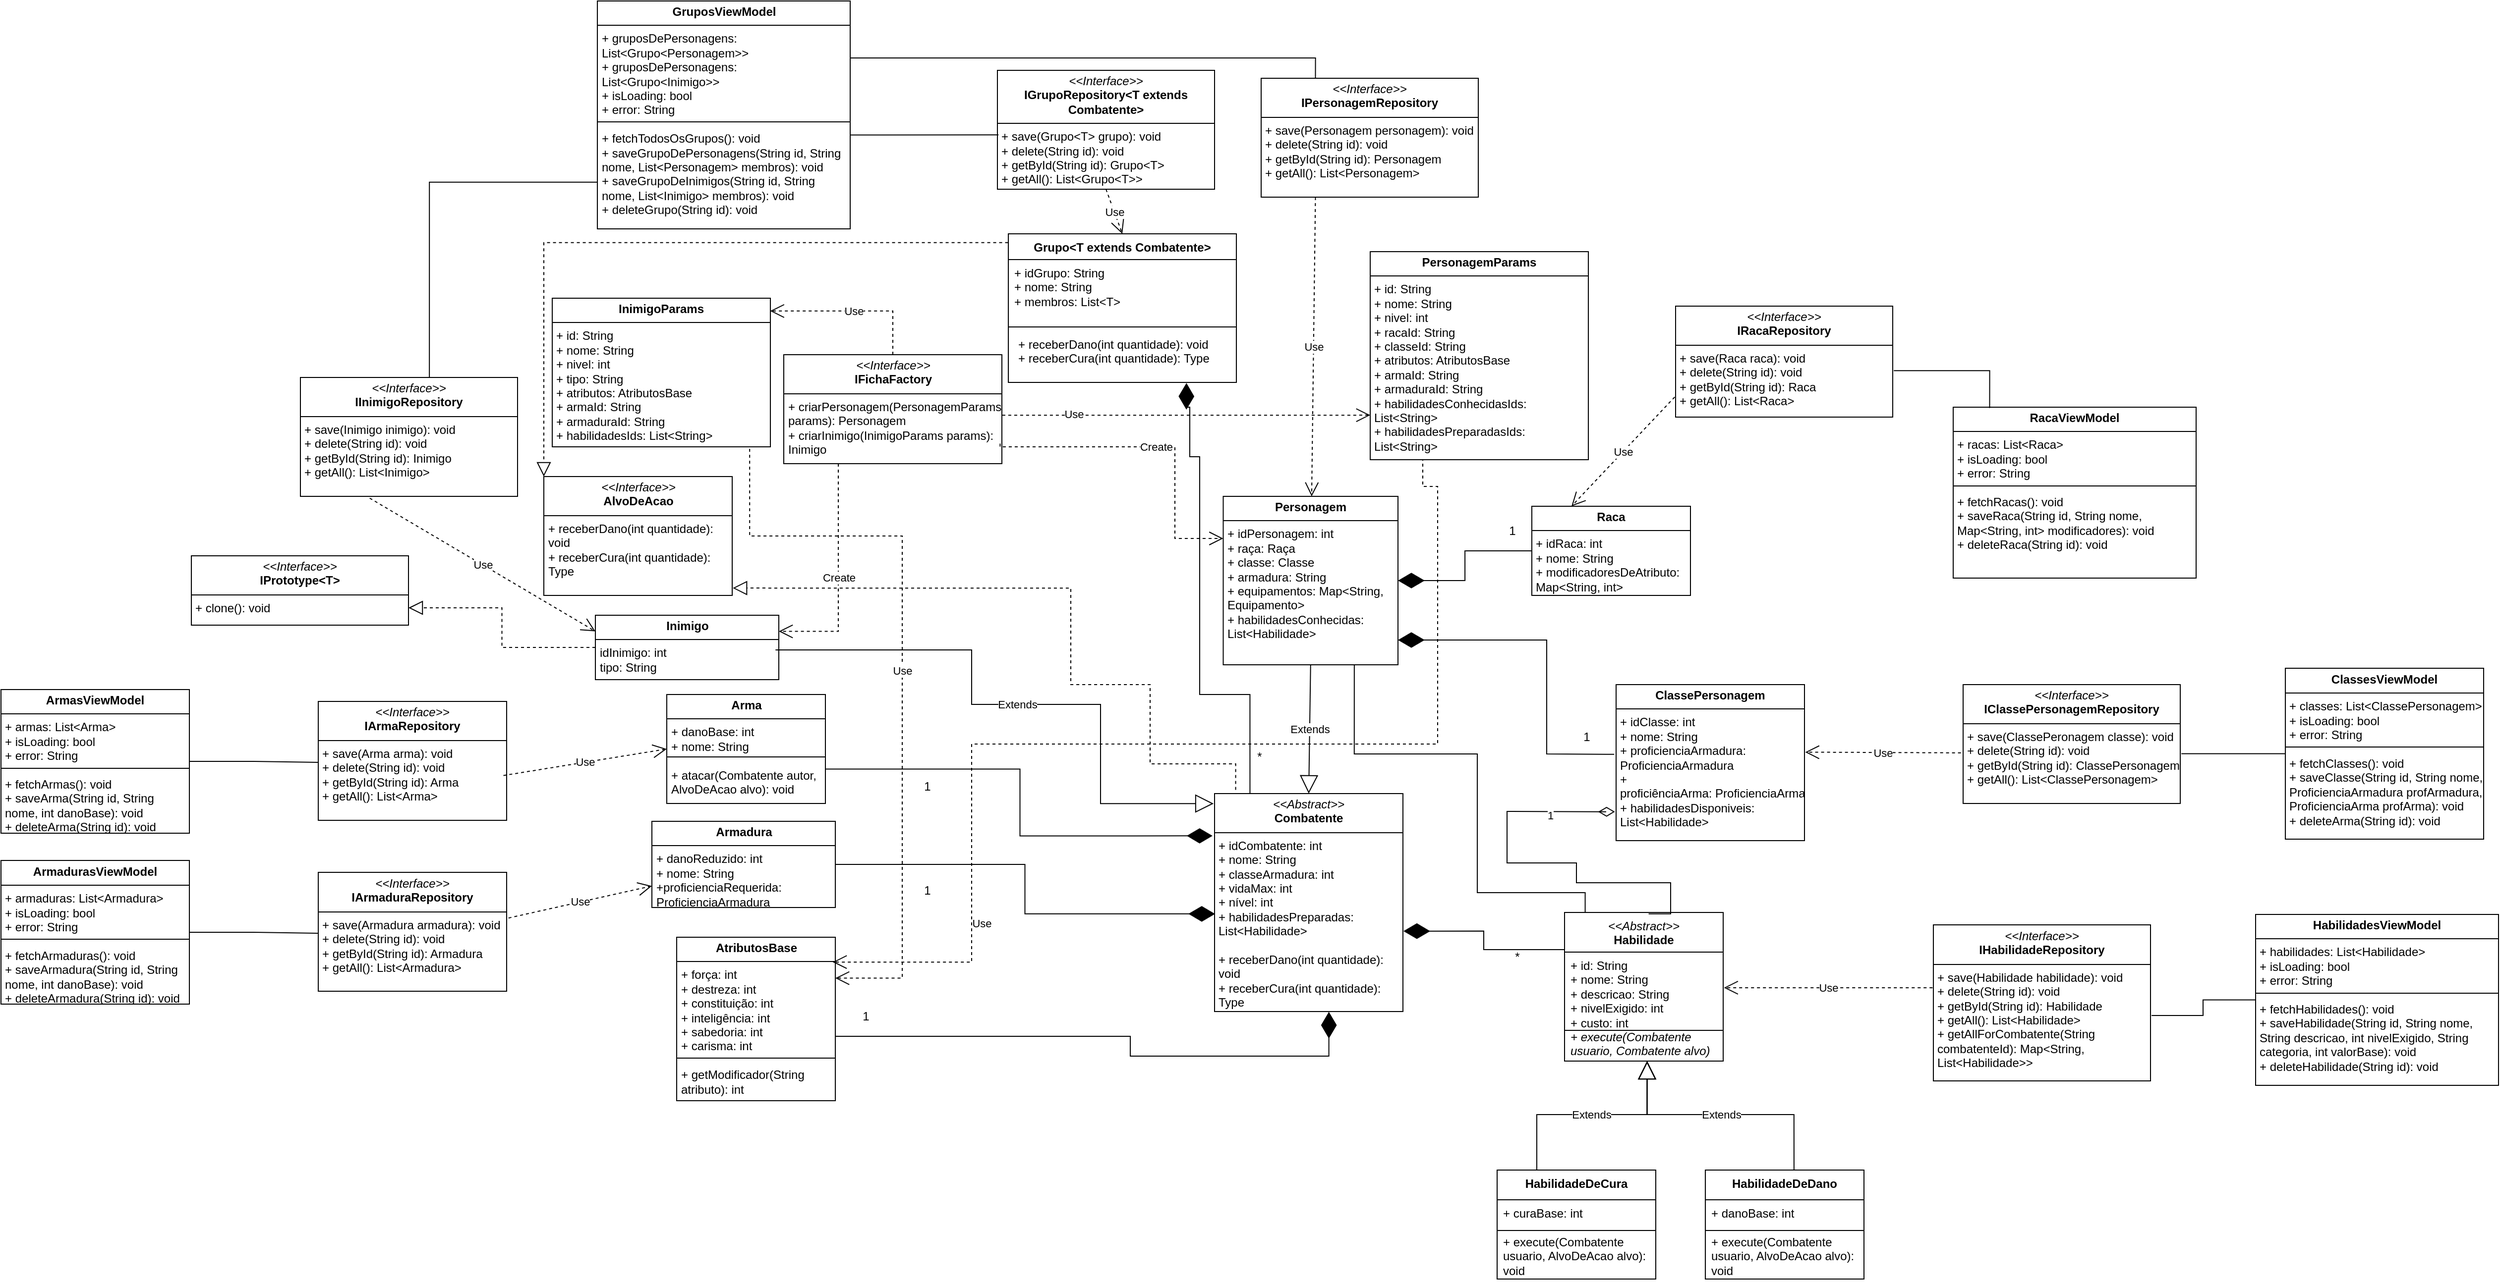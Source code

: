 <mxfile version="27.2.0">
  <diagram name="Página-1" id="h09DhMrksoLjND4vKkso">
    <mxGraphModel grid="1" page="1" gridSize="10" guides="1" tooltips="1" connect="1" arrows="1" fold="1" pageScale="1" pageWidth="827" pageHeight="1169" math="0" shadow="0">
      <root>
        <mxCell id="0" />
        <mxCell id="1" parent="0" />
        <mxCell id="uHjK8QpXHQpsVASaSQrN-2" value="&lt;p style=&quot;margin:0px;margin-top:4px;text-align:center;&quot;&gt;&lt;i&gt;&amp;lt;&amp;lt;Abstract&amp;gt;&amp;gt;&lt;/i&gt;&lt;br&gt;&lt;b&gt;Combatente&lt;/b&gt;&lt;/p&gt;&lt;hr size=&quot;1&quot; style=&quot;border-style:solid;&quot;&gt;&lt;p style=&quot;margin:0px;margin-left:4px;&quot;&gt;+ idCombatente: int&lt;/p&gt;&lt;p style=&quot;margin:0px;margin-left:4px;&quot;&gt;+ nome: String&lt;/p&gt;&lt;p style=&quot;margin:0px;margin-left:4px;&quot;&gt;+ classeArmadura: int&lt;/p&gt;&lt;p style=&quot;margin:0px;margin-left:4px;&quot;&gt;+ vidaMax: int&lt;/p&gt;&lt;p style=&quot;margin:0px;margin-left:4px;&quot;&gt;+ nível: int&lt;br&gt;+ habilidadesPreparadas: List&amp;lt;Habilidade&amp;gt;&lt;/p&gt;&lt;p style=&quot;margin:0px;margin-left:4px;&quot;&gt;&lt;br&gt;&lt;/p&gt;&lt;p style=&quot;margin: 0px 0px 0px 4px;&quot;&gt;&lt;span style=&quot;background-color: transparent; color: light-dark(rgb(0, 0, 0), rgb(255, 255, 255));&quot;&gt;+ receberDano(int quantidade): void&lt;/span&gt;&lt;/p&gt;&lt;p style=&quot;margin: 0px 0px 0px 4px;&quot;&gt;+ receberCura(int quantidade): Type&lt;/p&gt;" style="verticalAlign=top;align=left;overflow=fill;html=1;whiteSpace=wrap;" vertex="1" parent="1">
          <mxGeometry x="1555" y="2840" width="190" height="220" as="geometry" />
        </mxCell>
        <mxCell id="uHjK8QpXHQpsVASaSQrN-3" value="&lt;p style=&quot;margin:0px;margin-top:4px;text-align:center;&quot;&gt;&lt;b&gt;Inimigo&lt;/b&gt;&lt;/p&gt;&lt;hr size=&quot;1&quot; style=&quot;border-style:solid;&quot;&gt;&lt;p style=&quot;margin:0px;margin-left:4px;&quot;&gt;idInimigo: int&lt;/p&gt;&lt;p style=&quot;margin:0px;margin-left:4px;&quot;&gt;tipo: String&lt;/p&gt;&lt;p style=&quot;margin:0px;margin-left:4px;&quot;&gt;&lt;/p&gt;&lt;p style=&quot;margin: 0px 0px 0px 4px;&quot;&gt;&lt;br&gt;&lt;/p&gt;" style="verticalAlign=top;align=left;overflow=fill;html=1;whiteSpace=wrap;" vertex="1" parent="1">
          <mxGeometry x="930.5" y="2660" width="185" height="65" as="geometry" />
        </mxCell>
        <mxCell id="uHjK8QpXHQpsVASaSQrN-5" value="&lt;p style=&quot;margin:0px;margin-top:4px;text-align:center;&quot;&gt;&lt;b&gt;Personagem&lt;/b&gt;&lt;/p&gt;&lt;hr size=&quot;1&quot; style=&quot;border-style:solid;&quot;&gt;&lt;p style=&quot;margin:0px;margin-left:4px;&quot;&gt;+ idPersonagem: int&lt;/p&gt;&lt;p style=&quot;margin:0px;margin-left:4px;&quot;&gt;+ raça: Raça&lt;/p&gt;&lt;p style=&quot;margin:0px;margin-left:4px;&quot;&gt;+ classe: Classe&lt;/p&gt;&lt;p style=&quot;margin:0px;margin-left:4px;&quot;&gt;+ armadura: String&lt;/p&gt;&lt;p style=&quot;margin:0px;margin-left:4px;&quot;&gt;+ equipamentos: Map&amp;lt;String, Equipamento&amp;gt;&lt;br&gt;&lt;/p&gt;&lt;p style=&quot;margin:0px;margin-left:4px;&quot;&gt;+&amp;nbsp;habilidadesConhecidas: List&amp;lt;Habilidade&amp;gt;&lt;/p&gt;" style="verticalAlign=top;align=left;overflow=fill;html=1;whiteSpace=wrap;" vertex="1" parent="1">
          <mxGeometry x="1563.75" y="2540" width="176.25" height="170" as="geometry" />
        </mxCell>
        <mxCell id="uHjK8QpXHQpsVASaSQrN-7" value="&lt;p style=&quot;margin:0px;margin-top:4px;text-align:center;&quot;&gt;&lt;b&gt;ClassePersonagem&lt;/b&gt;&lt;/p&gt;&lt;hr size=&quot;1&quot; style=&quot;border-style:solid;&quot;&gt;&lt;p style=&quot;margin:0px;margin-left:4px;&quot;&gt;+ idClasse: int&lt;/p&gt;&lt;p style=&quot;margin:0px;margin-left:4px;&quot;&gt;+ nome: String&lt;/p&gt;&lt;p style=&quot;margin:0px;margin-left:4px;&quot;&gt;+ proficienciaArmadura: ProficienciaArmadura&lt;br&gt;+ proficiênciaArma:&amp;nbsp;&lt;span style=&quot;background-color: transparent; color: light-dark(rgb(0, 0, 0), rgb(255, 255, 255));&quot;&gt;ProficienciaArma&lt;/span&gt;&lt;/p&gt;&lt;p style=&quot;margin:0px;margin-left:4px;&quot;&gt;+ habilidadesDisponiveis: List&amp;lt;Habilidade&amp;gt;&lt;/p&gt;&lt;p style=&quot;margin:0px;margin-left:4px;&quot;&gt;&lt;br&gt;&lt;/p&gt;" style="verticalAlign=top;align=left;overflow=fill;html=1;whiteSpace=wrap;" vertex="1" parent="1">
          <mxGeometry x="1960" y="2730" width="190" height="157.5" as="geometry" />
        </mxCell>
        <mxCell id="uHjK8QpXHQpsVASaSQrN-8" value="&lt;p style=&quot;margin:0px;margin-top:4px;text-align:center;&quot;&gt;&lt;b&gt;Raca&lt;/b&gt;&lt;/p&gt;&lt;hr size=&quot;1&quot; style=&quot;border-style:solid;&quot;&gt;&lt;p style=&quot;margin:0px;margin-left:4px;&quot;&gt;+ idRaca: int&lt;/p&gt;&lt;p style=&quot;margin:0px;margin-left:4px;&quot;&gt;+ nome: String&lt;/p&gt;&lt;p style=&quot;margin:0px;margin-left:4px;&quot;&gt;+ modificadoresDeAtributo: Map&amp;lt;String, int&amp;gt;&lt;/p&gt;&lt;p style=&quot;margin:0px;margin-left:4px;&quot;&gt;&lt;br&gt;&lt;/p&gt;" style="verticalAlign=top;align=left;overflow=fill;html=1;whiteSpace=wrap;" vertex="1" parent="1">
          <mxGeometry x="1875" y="2550" width="160" height="90" as="geometry" />
        </mxCell>
        <mxCell id="uHjK8QpXHQpsVASaSQrN-17" value="" style="endArrow=diamondThin;endFill=1;endSize=24;html=1;rounded=0;entryX=1;entryY=0.5;entryDx=0;entryDy=0;exitX=0;exitY=0.5;exitDx=0;exitDy=0;edgeStyle=orthogonalEdgeStyle;" edge="1" parent="1" source="uHjK8QpXHQpsVASaSQrN-8" target="uHjK8QpXHQpsVASaSQrN-5">
          <mxGeometry width="160" relative="1" as="geometry">
            <mxPoint x="1815" y="2730" as="sourcePoint" />
            <mxPoint x="1975" y="2730" as="targetPoint" />
          </mxGeometry>
        </mxCell>
        <mxCell id="uHjK8QpXHQpsVASaSQrN-18" value="" style="endArrow=diamondThin;endFill=1;endSize=24;html=1;rounded=0;edgeStyle=orthogonalEdgeStyle;exitX=-0.01;exitY=0.447;exitDx=0;exitDy=0;exitPerimeter=0;" edge="1" parent="1" source="uHjK8QpXHQpsVASaSQrN-7">
          <mxGeometry width="160" relative="1" as="geometry">
            <mxPoint x="1950" y="2800" as="sourcePoint" />
            <mxPoint x="1740.0" y="2685" as="targetPoint" />
            <Array as="points">
              <mxPoint x="1950" y="2800" />
              <mxPoint x="1890" y="2800" />
              <mxPoint x="1890" y="2685" />
            </Array>
          </mxGeometry>
        </mxCell>
        <mxCell id="uHjK8QpXHQpsVASaSQrN-44" value="Extends" style="endArrow=block;endSize=16;endFill=0;html=1;rounded=0;exitX=0.5;exitY=1;exitDx=0;exitDy=0;entryX=0.5;entryY=0;entryDx=0;entryDy=0;" edge="1" parent="1" source="uHjK8QpXHQpsVASaSQrN-5" target="uHjK8QpXHQpsVASaSQrN-2">
          <mxGeometry width="160" relative="1" as="geometry">
            <mxPoint x="595" y="2954.29" as="sourcePoint" />
            <mxPoint x="755" y="2954.29" as="targetPoint" />
          </mxGeometry>
        </mxCell>
        <mxCell id="uHjK8QpXHQpsVASaSQrN-45" value="Extends" style="endArrow=block;endSize=16;endFill=0;html=1;rounded=0;exitX=0.982;exitY=0.539;exitDx=0;exitDy=0;exitPerimeter=0;edgeStyle=orthogonalEdgeStyle;entryX=-0.005;entryY=0.046;entryDx=0;entryDy=0;entryPerimeter=0;" edge="1" parent="1" source="uHjK8QpXHQpsVASaSQrN-3" target="uHjK8QpXHQpsVASaSQrN-2">
          <mxGeometry width="160" relative="1" as="geometry">
            <mxPoint x="1375" y="2920" as="sourcePoint" />
            <mxPoint x="1570" y="2820" as="targetPoint" />
            <Array as="points">
              <mxPoint x="1310" y="2697" />
              <mxPoint x="1310" y="2750" />
              <mxPoint x="1440" y="2750" />
              <mxPoint x="1440" y="2850" />
              <mxPoint x="1520" y="2850" />
            </Array>
          </mxGeometry>
        </mxCell>
        <mxCell id="uHjK8QpXHQpsVASaSQrN-61" value="&lt;p style=&quot;margin:0px;margin-top:4px;text-align:center;&quot;&gt;&lt;b&gt;AtributosBase&lt;/b&gt;&lt;/p&gt;&lt;hr size=&quot;1&quot; style=&quot;border-style:solid;&quot;&gt;&lt;p style=&quot;margin: 0px 0px 0px 4px;&quot;&gt;+ força: int&lt;/p&gt;&lt;p style=&quot;margin: 0px 0px 0px 4px;&quot;&gt;+ destreza: int&lt;/p&gt;&lt;p style=&quot;margin: 0px 0px 0px 4px;&quot;&gt;+ constituição: int&lt;/p&gt;&lt;p style=&quot;margin: 0px 0px 0px 4px;&quot;&gt;+ inteligência: int&lt;/p&gt;&lt;p style=&quot;margin: 0px 0px 0px 4px;&quot;&gt;+ sabedoria: int&lt;/p&gt;&lt;p style=&quot;margin: 0px 0px 0px 4px;&quot;&gt;+ carisma: int&lt;/p&gt;&lt;p style=&quot;margin: 0px 0px 0px 4px;&quot;&gt;&lt;br&gt;&lt;/p&gt;&lt;p style=&quot;margin: 0px 0px 0px 4px;&quot;&gt;+ getModificador(String atributo): int&lt;/p&gt;" style="verticalAlign=top;align=left;overflow=fill;html=1;whiteSpace=wrap;" vertex="1" parent="1">
          <mxGeometry x="1012.5" y="2985" width="160" height="165" as="geometry" />
        </mxCell>
        <mxCell id="uHjK8QpXHQpsVASaSQrN-62" value="" style="endArrow=diamondThin;endFill=1;endSize=24;html=1;rounded=0;exitX=1;exitY=0.651;exitDx=0;exitDy=0;edgeStyle=orthogonalEdgeStyle;exitPerimeter=0;entryX=0.607;entryY=1.001;entryDx=0;entryDy=0;entryPerimeter=0;" edge="1" parent="1" source="uHjK8QpXHQpsVASaSQrN-61" target="uHjK8QpXHQpsVASaSQrN-2">
          <mxGeometry width="160" relative="1" as="geometry">
            <mxPoint x="1875" y="3168" as="sourcePoint" />
            <mxPoint x="1830" y="3040" as="targetPoint" />
            <Array as="points">
              <mxPoint x="1470" y="3085" />
              <mxPoint x="1470" y="3105" />
              <mxPoint x="1670" y="3105" />
            </Array>
          </mxGeometry>
        </mxCell>
        <mxCell id="uHjK8QpXHQpsVASaSQrN-64" value="1" style="text;html=1;align=center;verticalAlign=middle;resizable=0;points=[];autosize=1;strokeColor=none;fillColor=none;" vertex="1" parent="1">
          <mxGeometry x="1187.5" y="3050" width="30" height="30" as="geometry" />
        </mxCell>
        <mxCell id="uHjK8QpXHQpsVASaSQrN-65" value="&lt;p style=&quot;margin:0px;margin-top:4px;text-align:center;&quot;&gt;&lt;b&gt;Arma&lt;/b&gt;&lt;/p&gt;&lt;hr size=&quot;1&quot; style=&quot;border-style:solid;&quot;&gt;&lt;p style=&quot;margin: 0px 0px 0px 4px;&quot;&gt;+ danoBase: int&lt;br&gt;+ nome: String&lt;br&gt;&lt;/p&gt;&lt;p style=&quot;margin: 0px 0px 0px 4px;&quot;&gt;&lt;br&gt;&lt;/p&gt;&lt;p style=&quot;margin: 0px 0px 0px 4px;&quot;&gt;+ atacar(Combatente autor, AlvoDeAcao alvo): void&lt;/p&gt;" style="verticalAlign=top;align=left;overflow=fill;html=1;whiteSpace=wrap;" vertex="1" parent="1">
          <mxGeometry x="1002.5" y="2740" width="160" height="110" as="geometry" />
        </mxCell>
        <mxCell id="uHjK8QpXHQpsVASaSQrN-66" value="" style="endArrow=none;html=1;endSize=12;startArrow=diamondThin;startSize=23;startFill=1;edgeStyle=orthogonalEdgeStyle;align=left;verticalAlign=bottom;rounded=0;exitX=-0.011;exitY=0.194;exitDx=0;exitDy=0;entryX=1;entryY=0.684;entryDx=0;entryDy=0;entryPerimeter=0;endFill=0;exitPerimeter=0;" edge="1" parent="1" source="uHjK8QpXHQpsVASaSQrN-2" target="uHjK8QpXHQpsVASaSQrN-65">
          <mxGeometry x="-1" y="3" relative="1" as="geometry">
            <mxPoint x="1513.574" y="2878.42" as="sourcePoint" />
            <mxPoint x="1360" y="2850.0" as="targetPoint" />
          </mxGeometry>
        </mxCell>
        <mxCell id="uHjK8QpXHQpsVASaSQrN-67" value="1" style="text;html=1;align=center;verticalAlign=middle;resizable=0;points=[];autosize=1;strokeColor=none;fillColor=none;" vertex="1" parent="1">
          <mxGeometry x="1250" y="2818" width="30" height="30" as="geometry" />
        </mxCell>
        <mxCell id="uHjK8QpXHQpsVASaSQrN-79" value="&lt;i style=&quot;font-weight: 400;&quot;&gt;&amp;lt;&amp;lt;Abstract&amp;gt;&amp;gt;&lt;/i&gt;&lt;br&gt;Habilidade" style="swimlane;fontStyle=1;align=center;verticalAlign=top;childLayout=stackLayout;horizontal=1;startSize=40;horizontalStack=0;resizeParent=1;resizeParentMax=0;resizeLast=0;collapsible=1;marginBottom=0;whiteSpace=wrap;html=1;" vertex="1" parent="1">
          <mxGeometry x="1908" y="2960" width="160" height="150" as="geometry" />
        </mxCell>
        <mxCell id="uHjK8QpXHQpsVASaSQrN-80" value="&lt;div&gt;&lt;span style=&quot;background-color: transparent; color: light-dark(rgb(0, 0, 0), rgb(255, 255, 255));&quot;&gt;+ id: String&lt;/span&gt;&lt;/div&gt;&lt;div&gt;&lt;span style=&quot;background-color: transparent; color: light-dark(rgb(0, 0, 0), rgb(255, 255, 255));&quot;&gt;+ nome: String&lt;/span&gt;&lt;/div&gt;&lt;div&gt;&lt;span style=&quot;background-color: transparent; color: light-dark(rgb(0, 0, 0), rgb(255, 255, 255));&quot;&gt;+ descricao: String&lt;/span&gt;&lt;/div&gt;&lt;div&gt;+ nivelExigido: int&lt;/div&gt;&lt;div&gt;+ custo: int&lt;/div&gt;&lt;div&gt;&lt;i&gt;+ execute(Combatente usuario, Combatente alvo)&lt;/i&gt;&lt;/div&gt;" style="text;strokeColor=none;fillColor=none;align=left;verticalAlign=top;spacingLeft=4;spacingRight=4;overflow=hidden;rotatable=0;points=[[0,0.5],[1,0.5]];portConstraint=eastwest;whiteSpace=wrap;html=1;" vertex="1" parent="uHjK8QpXHQpsVASaSQrN-79">
          <mxGeometry y="40" width="160" height="110" as="geometry" />
        </mxCell>
        <mxCell id="uHjK8QpXHQpsVASaSQrN-83" value="HabilidadeDeCura" style="swimlane;fontStyle=1;align=center;verticalAlign=top;childLayout=stackLayout;horizontal=1;startSize=30;horizontalStack=0;resizeParent=1;resizeParentMax=0;resizeLast=0;collapsible=1;marginBottom=0;whiteSpace=wrap;html=1;" vertex="1" parent="1">
          <mxGeometry x="1840" y="3220" width="160" height="110" as="geometry" />
        </mxCell>
        <mxCell id="uHjK8QpXHQpsVASaSQrN-86" value="&lt;div&gt;+ curaBase: int&lt;/div&gt;&lt;div&gt;&lt;br&gt;&lt;/div&gt;+ execute(Combatente usuario, AlvoDeAcao&amp;nbsp;alvo): void" style="text;strokeColor=none;fillColor=none;align=left;verticalAlign=top;spacingLeft=4;spacingRight=4;overflow=hidden;rotatable=0;points=[[0,0.5],[1,0.5]];portConstraint=eastwest;whiteSpace=wrap;html=1;" vertex="1" parent="uHjK8QpXHQpsVASaSQrN-83">
          <mxGeometry y="30" width="160" height="80" as="geometry" />
        </mxCell>
        <mxCell id="uHjK8QpXHQpsVASaSQrN-87" value="HabilidadeDeDano" style="swimlane;fontStyle=1;align=center;verticalAlign=top;childLayout=stackLayout;horizontal=1;startSize=30;horizontalStack=0;resizeParent=1;resizeParentMax=0;resizeLast=0;collapsible=1;marginBottom=0;whiteSpace=wrap;html=1;" vertex="1" parent="1">
          <mxGeometry x="2050" y="3220" width="160" height="110" as="geometry" />
        </mxCell>
        <mxCell id="uHjK8QpXHQpsVASaSQrN-90" value="&lt;div&gt;+ danoBase: int&lt;/div&gt;&lt;div&gt;&lt;br&gt;&lt;/div&gt;+ execute(Combatente usuario, AlvoDeAcao&amp;nbsp;alvo): void" style="text;strokeColor=none;fillColor=none;align=left;verticalAlign=top;spacingLeft=4;spacingRight=4;overflow=hidden;rotatable=0;points=[[0,0.5],[1,0.5]];portConstraint=eastwest;whiteSpace=wrap;html=1;" vertex="1" parent="uHjK8QpXHQpsVASaSQrN-87">
          <mxGeometry y="30" width="160" height="80" as="geometry" />
        </mxCell>
        <mxCell id="uHjK8QpXHQpsVASaSQrN-91" value="Extends" style="endArrow=block;endSize=16;endFill=0;html=1;rounded=0;entryX=0.509;entryY=1.013;entryDx=0;entryDy=0;entryPerimeter=0;edgeStyle=orthogonalEdgeStyle;exitX=0.25;exitY=0;exitDx=0;exitDy=0;" edge="1" parent="1" source="uHjK8QpXHQpsVASaSQrN-83">
          <mxGeometry width="160" relative="1" as="geometry">
            <mxPoint x="1880" y="3210" as="sourcePoint" />
            <mxPoint x="1991.44" y="3109.996" as="targetPoint" />
            <Array as="points">
              <mxPoint x="1880" y="3164" />
              <mxPoint x="1991" y="3164" />
            </Array>
          </mxGeometry>
        </mxCell>
        <mxCell id="uHjK8QpXHQpsVASaSQrN-92" value="Extends" style="endArrow=block;endSize=16;endFill=0;html=1;rounded=0;entryX=0.507;entryY=1.013;entryDx=0;entryDy=0;entryPerimeter=0;edgeStyle=orthogonalEdgeStyle;exitX=0.559;exitY=0.005;exitDx=0;exitDy=0;exitPerimeter=0;" edge="1" parent="1" source="uHjK8QpXHQpsVASaSQrN-87">
          <mxGeometry width="160" relative="1" as="geometry">
            <mxPoint x="2140" y="3210" as="sourcePoint" />
            <mxPoint x="1991.12" y="3109.996" as="targetPoint" />
            <Array as="points">
              <mxPoint x="2139" y="3164" />
              <mxPoint x="1991" y="3164" />
            </Array>
          </mxGeometry>
        </mxCell>
        <mxCell id="uHjK8QpXHQpsVASaSQrN-94" style="edgeStyle=orthogonalEdgeStyle;rounded=0;orthogonalLoop=1;jettySize=auto;html=1;exitX=0.75;exitY=1;exitDx=0;exitDy=0;entryX=0.13;entryY=0.001;entryDx=0;entryDy=0;entryPerimeter=0;endArrow=none;endFill=0;" edge="1" parent="1" source="uHjK8QpXHQpsVASaSQrN-5" target="uHjK8QpXHQpsVASaSQrN-79">
          <mxGeometry relative="1" as="geometry">
            <Array as="points">
              <mxPoint x="1696" y="2800" />
              <mxPoint x="1820" y="2800" />
              <mxPoint x="1820" y="2940" />
              <mxPoint x="1929" y="2940" />
            </Array>
          </mxGeometry>
        </mxCell>
        <mxCell id="uHjK8QpXHQpsVASaSQrN-98" value="1" style="endArrow=none;html=1;endSize=12;startArrow=diamondThin;startSize=14;startFill=0;edgeStyle=orthogonalEdgeStyle;align=left;verticalAlign=bottom;rounded=0;endFill=0;entryX=0.53;entryY=0.009;entryDx=0;entryDy=0;entryPerimeter=0;exitX=-0.006;exitY=0.815;exitDx=0;exitDy=0;exitPerimeter=0;" edge="1" parent="1" source="uHjK8QpXHQpsVASaSQrN-7" target="uHjK8QpXHQpsVASaSQrN-79">
          <mxGeometry x="-0.652" y="13" relative="1" as="geometry">
            <mxPoint x="1890" y="2830" as="sourcePoint" />
            <mxPoint x="2031" y="2938" as="targetPoint" />
            <Array as="points">
              <mxPoint x="1950" y="2858" />
              <mxPoint x="1910" y="2858" />
              <mxPoint x="1850" y="2858" />
              <mxPoint x="1850" y="2910" />
              <mxPoint x="1920" y="2910" />
              <mxPoint x="1920" y="2930" />
              <mxPoint x="2015" y="2930" />
              <mxPoint x="2015" y="2961" />
            </Array>
            <mxPoint as="offset" />
          </mxGeometry>
        </mxCell>
        <mxCell id="t8x82ju6y59PIg8sHKQx-1" value="&lt;p style=&quot;margin:0px;margin-top:4px;text-align:center;&quot;&gt;&lt;b&gt;Armadura&lt;/b&gt;&lt;/p&gt;&lt;hr size=&quot;1&quot; style=&quot;border-style:solid;&quot;&gt;&lt;p style=&quot;margin: 0px 0px 0px 4px;&quot;&gt;+ danoReduzido: int&lt;br&gt;+ nome: String&lt;br&gt;&lt;/p&gt;&lt;p style=&quot;margin: 0px 0px 0px 4px;&quot;&gt;+proficienciaRequerida: ProficienciaArmadura&lt;/p&gt;" style="verticalAlign=top;align=left;overflow=fill;html=1;whiteSpace=wrap;" vertex="1" parent="1">
          <mxGeometry x="987.5" y="2868" width="185" height="87" as="geometry" />
        </mxCell>
        <mxCell id="t8x82ju6y59PIg8sHKQx-4" value="" style="endArrow=diamondThin;endFill=1;endSize=24;html=1;rounded=0;exitX=0;exitY=0.25;exitDx=0;exitDy=0;edgeStyle=orthogonalEdgeStyle;entryX=1.003;entryY=0.631;entryDx=0;entryDy=0;entryPerimeter=0;" edge="1" parent="1" source="uHjK8QpXHQpsVASaSQrN-79" target="uHjK8QpXHQpsVASaSQrN-2">
          <mxGeometry width="160" relative="1" as="geometry">
            <mxPoint x="1895" y="3060" as="sourcePoint" />
            <mxPoint x="1750" y="2960" as="targetPoint" />
          </mxGeometry>
        </mxCell>
        <mxCell id="t8x82ju6y59PIg8sHKQx-5" value="" style="endArrow=diamondThin;endFill=1;endSize=24;html=1;rounded=0;exitX=1;exitY=0.5;exitDx=0;exitDy=0;edgeStyle=orthogonalEdgeStyle;entryX=0.003;entryY=0.552;entryDx=0;entryDy=0;entryPerimeter=0;" edge="1" parent="1" source="t8x82ju6y59PIg8sHKQx-1" target="uHjK8QpXHQpsVASaSQrN-2">
          <mxGeometry width="160" relative="1" as="geometry">
            <mxPoint x="1662" y="3173" as="sourcePoint" />
            <mxPoint x="1500" y="3150" as="targetPoint" />
          </mxGeometry>
        </mxCell>
        <mxCell id="t8x82ju6y59PIg8sHKQx-7" value="&lt;p style=&quot;margin:0px;margin-top:4px;text-align:center;&quot;&gt;&lt;i&gt;&amp;lt;&amp;lt;Interface&amp;gt;&amp;gt;&lt;/i&gt;&lt;br&gt;&lt;b&gt;AlvoDeAcao&lt;/b&gt;&lt;/p&gt;&lt;hr size=&quot;1&quot; style=&quot;border-style:solid;&quot;&gt;&lt;p style=&quot;margin:0px;margin-left:4px;&quot;&gt;&lt;span style=&quot;background-color: transparent; color: light-dark(rgb(0, 0, 0), rgb(255, 255, 255));&quot;&gt;+ receberDano(int quantidade): void&lt;/span&gt;&lt;/p&gt;&lt;p style=&quot;margin:0px;margin-left:4px;&quot;&gt;+ receberCura(int quantidade): Type&lt;/p&gt;" style="verticalAlign=top;align=left;overflow=fill;html=1;whiteSpace=wrap;" vertex="1" parent="1">
          <mxGeometry x="878.5" y="2520" width="190" height="120" as="geometry" />
        </mxCell>
        <mxCell id="t8x82ju6y59PIg8sHKQx-14" value="" style="endArrow=block;dashed=1;endFill=0;endSize=12;html=1;rounded=0;entryX=0;entryY=0;entryDx=0;entryDy=0;edgeStyle=orthogonalEdgeStyle;exitX=-0.001;exitY=0.059;exitDx=0;exitDy=0;exitPerimeter=0;" edge="1" parent="1" source="t8x82ju6y59PIg8sHKQx-17" target="t8x82ju6y59PIg8sHKQx-7">
          <mxGeometry width="160" relative="1" as="geometry">
            <mxPoint x="1260.24" y="2441.104" as="sourcePoint" />
            <mxPoint x="1383" y="2580" as="targetPoint" />
          </mxGeometry>
        </mxCell>
        <mxCell id="t8x82ju6y59PIg8sHKQx-15" value="" style="endArrow=block;dashed=1;endFill=0;endSize=12;html=1;rounded=0;entryX=1.003;entryY=0.938;entryDx=0;entryDy=0;entryPerimeter=0;exitX=0.112;exitY=-0.017;exitDx=0;exitDy=0;exitPerimeter=0;edgeStyle=orthogonalEdgeStyle;" edge="1" parent="1" source="uHjK8QpXHQpsVASaSQrN-2" target="t8x82ju6y59PIg8sHKQx-7">
          <mxGeometry width="160" relative="1" as="geometry">
            <mxPoint x="1438" y="2490" as="sourcePoint" />
            <mxPoint x="1320" y="2617" as="targetPoint" />
            <Array as="points">
              <mxPoint x="1576" y="2810" />
              <mxPoint x="1490" y="2810" />
              <mxPoint x="1490" y="2730" />
              <mxPoint x="1410" y="2730" />
              <mxPoint x="1410" y="2633" />
            </Array>
          </mxGeometry>
        </mxCell>
        <mxCell id="t8x82ju6y59PIg8sHKQx-17" value="Grupo&amp;lt;T extends Combatente&amp;gt;" style="swimlane;fontStyle=1;align=center;verticalAlign=top;childLayout=stackLayout;horizontal=1;startSize=26;horizontalStack=0;resizeParent=1;resizeParentMax=0;resizeLast=0;collapsible=1;marginBottom=0;whiteSpace=wrap;html=1;" vertex="1" parent="1">
          <mxGeometry x="1347" y="2275" width="230" height="150" as="geometry">
            <mxRectangle x="220" y="60" width="70" height="30" as="alternateBounds" />
          </mxGeometry>
        </mxCell>
        <mxCell id="t8x82ju6y59PIg8sHKQx-18" value="&lt;div&gt;+ idGrupo: String&lt;/div&gt;&lt;div&gt;+ nome: String&lt;/div&gt;+ membros: List&amp;lt;T&amp;gt;" style="text;strokeColor=none;fillColor=none;align=left;verticalAlign=top;spacingLeft=4;spacingRight=4;overflow=hidden;rotatable=0;points=[[0,0.5],[1,0.5]];portConstraint=eastwest;whiteSpace=wrap;html=1;" vertex="1" parent="t8x82ju6y59PIg8sHKQx-17">
          <mxGeometry y="26" width="230" height="64" as="geometry" />
        </mxCell>
        <mxCell id="t8x82ju6y59PIg8sHKQx-19" value="" style="line;strokeWidth=1;fillColor=none;align=left;verticalAlign=middle;spacingTop=-1;spacingLeft=3;spacingRight=3;rotatable=0;labelPosition=right;points=[];portConstraint=eastwest;strokeColor=inherit;" vertex="1" parent="t8x82ju6y59PIg8sHKQx-17">
          <mxGeometry y="90" width="230" height="8" as="geometry" />
        </mxCell>
        <mxCell id="t8x82ju6y59PIg8sHKQx-20" value="&lt;p style=&quot;margin: 0px 0px 0px 4px;&quot;&gt;&lt;span style=&quot;background-color: transparent; color: light-dark(rgb(0, 0, 0), rgb(255, 255, 255));&quot;&gt;+ receberDano(int quantidade): void&lt;/span&gt;&lt;/p&gt;&lt;p style=&quot;margin: 0px 0px 0px 4px;&quot;&gt;+ receberCura(int quantidade): Type&lt;/p&gt;" style="text;strokeColor=none;fillColor=none;align=left;verticalAlign=top;spacingLeft=4;spacingRight=4;overflow=hidden;rotatable=0;points=[[0,0.5],[1,0.5]];portConstraint=eastwest;whiteSpace=wrap;html=1;" vertex="1" parent="t8x82ju6y59PIg8sHKQx-17">
          <mxGeometry y="98" width="230" height="52" as="geometry" />
        </mxCell>
        <mxCell id="t8x82ju6y59PIg8sHKQx-21" value="" style="endArrow=diamondThin;endFill=1;endSize=24;html=1;rounded=0;exitX=0.188;exitY=0.001;exitDx=0;exitDy=0;edgeStyle=orthogonalEdgeStyle;entryX=0.781;entryY=1.011;entryDx=0;entryDy=0;entryPerimeter=0;exitPerimeter=0;" edge="1" parent="1" source="uHjK8QpXHQpsVASaSQrN-2" target="t8x82ju6y59PIg8sHKQx-20">
          <mxGeometry width="160" relative="1" as="geometry">
            <mxPoint x="1630" y="2450" as="sourcePoint" />
            <mxPoint x="1821" y="2484" as="targetPoint" />
            <Array as="points">
              <mxPoint x="1591" y="2740" />
              <mxPoint x="1540" y="2740" />
              <mxPoint x="1540" y="2500" />
              <mxPoint x="1530" y="2500" />
              <mxPoint x="1530" y="2450" />
              <mxPoint x="1527" y="2450" />
            </Array>
          </mxGeometry>
        </mxCell>
        <mxCell id="t8x82ju6y59PIg8sHKQx-22" value="*" style="text;html=1;align=center;verticalAlign=middle;resizable=0;points=[];autosize=1;strokeColor=none;fillColor=none;" vertex="1" parent="1">
          <mxGeometry x="1585" y="2788" width="30" height="30" as="geometry" />
        </mxCell>
        <mxCell id="t8x82ju6y59PIg8sHKQx-23" value="1" style="text;html=1;align=center;verticalAlign=middle;resizable=0;points=[];autosize=1;strokeColor=none;fillColor=none;" vertex="1" parent="1">
          <mxGeometry x="1250" y="2923" width="30" height="30" as="geometry" />
        </mxCell>
        <mxCell id="t8x82ju6y59PIg8sHKQx-24" value="1" style="text;html=1;align=center;verticalAlign=middle;resizable=0;points=[];autosize=1;strokeColor=none;fillColor=none;" vertex="1" parent="1">
          <mxGeometry x="1840" y="2560" width="30" height="30" as="geometry" />
        </mxCell>
        <mxCell id="t8x82ju6y59PIg8sHKQx-25" value="*" style="text;html=1;align=center;verticalAlign=middle;resizable=0;points=[];autosize=1;strokeColor=none;fillColor=none;" vertex="1" parent="1">
          <mxGeometry x="1845" y="2990" width="30" height="30" as="geometry" />
        </mxCell>
        <mxCell id="t8x82ju6y59PIg8sHKQx-16" value="" style="line;strokeWidth=1;fillColor=none;align=left;verticalAlign=middle;spacingTop=-1;spacingLeft=3;spacingRight=3;rotatable=0;labelPosition=right;points=[];portConstraint=eastwest;strokeColor=inherit;" vertex="1" parent="1">
          <mxGeometry x="1908" y="3074" width="160" height="10" as="geometry" />
        </mxCell>
        <mxCell id="t8x82ju6y59PIg8sHKQx-26" value="" style="line;strokeWidth=1;fillColor=none;align=left;verticalAlign=middle;spacingTop=-1;spacingLeft=3;spacingRight=3;rotatable=0;labelPosition=right;points=[];portConstraint=eastwest;strokeColor=inherit;" vertex="1" parent="1">
          <mxGeometry x="1840" y="3276" width="160" height="10" as="geometry" />
        </mxCell>
        <mxCell id="t8x82ju6y59PIg8sHKQx-27" value="" style="line;strokeWidth=1;fillColor=none;align=left;verticalAlign=middle;spacingTop=-1;spacingLeft=3;spacingRight=3;rotatable=0;labelPosition=right;points=[];portConstraint=eastwest;strokeColor=inherit;" vertex="1" parent="1">
          <mxGeometry x="2050" y="3276" width="160" height="10" as="geometry" />
        </mxCell>
        <mxCell id="t8x82ju6y59PIg8sHKQx-28" value="" style="line;strokeWidth=1;fillColor=none;align=left;verticalAlign=middle;spacingTop=-1;spacingLeft=3;spacingRight=3;rotatable=0;labelPosition=right;points=[];portConstraint=eastwest;strokeColor=inherit;" vertex="1" parent="1">
          <mxGeometry x="1012" y="3102" width="160" height="10" as="geometry" />
        </mxCell>
        <mxCell id="t8x82ju6y59PIg8sHKQx-29" value="" style="line;strokeWidth=1;fillColor=none;align=left;verticalAlign=middle;spacingTop=-1;spacingLeft=3;spacingRight=3;rotatable=0;labelPosition=right;points=[];portConstraint=eastwest;strokeColor=inherit;" vertex="1" parent="1">
          <mxGeometry x="1002" y="2798" width="160" height="10" as="geometry" />
        </mxCell>
        <mxCell id="t8x82ju6y59PIg8sHKQx-30" value="1" style="text;html=1;align=center;verticalAlign=middle;resizable=0;points=[];autosize=1;strokeColor=none;fillColor=none;" vertex="1" parent="1">
          <mxGeometry x="1915" y="2768" width="30" height="30" as="geometry" />
        </mxCell>
        <mxCell id="YZqD_vCs7U6kyd13YYxF-1" value="&lt;p style=&quot;margin:0px;margin-top:4px;text-align:center;&quot;&gt;&lt;i&gt;&amp;lt;&amp;lt;Interface&amp;gt;&amp;gt;&lt;/i&gt;&lt;br&gt;&lt;b&gt;IArmaRepository&lt;/b&gt;&lt;/p&gt;&lt;hr size=&quot;1&quot; style=&quot;border-style:solid;&quot;&gt;&lt;p style=&quot;margin:0px;margin-left:4px;&quot;&gt;&lt;span style=&quot;background-color: transparent; color: light-dark(rgb(0, 0, 0), rgb(255, 255, 255));&quot;&gt;+ save(Arma arma): void&lt;/span&gt;&lt;/p&gt;&lt;p style=&quot;margin:0px;margin-left:4px;&quot;&gt;+&amp;nbsp;&lt;span style=&quot;background-color: transparent; color: light-dark(rgb(0, 0, 0), rgb(255, 255, 255));&quot;&gt;delete(String id): void&lt;/span&gt;&lt;/p&gt;&lt;p style=&quot;margin:0px;margin-left:4px;&quot;&gt;+&amp;nbsp;&lt;span style=&quot;color: light-dark(rgb(0, 0, 0), rgb(255, 255, 255)); background-color: transparent;&quot;&gt;getById(String id): Arma&lt;/span&gt;&lt;span style=&quot;background-color: transparent; color: light-dark(rgb(0, 0, 0), rgb(255, 255, 255));&quot;&gt;&lt;/span&gt;&lt;/p&gt;&lt;p style=&quot;margin:0px;margin-left:4px;&quot;&gt;+&amp;nbsp;&lt;span style=&quot;color: light-dark(rgb(0, 0, 0), rgb(255, 255, 255)); background-color: transparent;&quot;&gt;getAll(): List&amp;lt;Arma&amp;gt;&lt;/span&gt;&lt;span style=&quot;color: light-dark(rgb(0, 0, 0), rgb(255, 255, 255)); background-color: transparent;&quot;&gt;&lt;/span&gt;&lt;/p&gt;" style="verticalAlign=top;align=left;overflow=fill;html=1;whiteSpace=wrap;" vertex="1" parent="1">
          <mxGeometry x="651" y="2747" width="190" height="120" as="geometry" />
        </mxCell>
        <mxCell id="YZqD_vCs7U6kyd13YYxF-3" value="Use" style="endArrow=open;endSize=12;dashed=1;html=1;rounded=0;exitX=0.983;exitY=0.623;exitDx=0;exitDy=0;exitPerimeter=0;entryX=0;entryY=0.5;entryDx=0;entryDy=0;" edge="1" parent="1" source="YZqD_vCs7U6kyd13YYxF-1" target="uHjK8QpXHQpsVASaSQrN-65">
          <mxGeometry width="160" relative="1" as="geometry">
            <mxPoint x="780" y="2782.58" as="sourcePoint" />
            <mxPoint x="940" y="2782.58" as="targetPoint" />
          </mxGeometry>
        </mxCell>
        <mxCell id="YZqD_vCs7U6kyd13YYxF-4" value="&lt;p style=&quot;margin:0px;margin-top:4px;text-align:center;&quot;&gt;&lt;b&gt;ArmasView&lt;/b&gt;&lt;b style=&quot;background-color: transparent; color: light-dark(rgb(0, 0, 0), rgb(255, 255, 255));&quot;&gt;Model&lt;/b&gt;&lt;/p&gt;&lt;hr size=&quot;1&quot; style=&quot;border-style:solid;&quot;&gt;&lt;p style=&quot;margin:0px;margin-left:4px;&quot;&gt;&lt;span style=&quot;background-color: transparent; color: light-dark(rgb(0, 0, 0), rgb(255, 255, 255));&quot;&gt;+ armas: List&amp;lt;Arma&amp;gt;&lt;/span&gt;&lt;/p&gt;&lt;p style=&quot;margin:0px;margin-left:4px;&quot;&gt;&lt;span style=&quot;background-color: transparent; color: light-dark(rgb(0, 0, 0), rgb(255, 255, 255));&quot;&gt;+ isLoading: bool&lt;/span&gt;&lt;/p&gt;&lt;p style=&quot;margin:0px;margin-left:4px;&quot;&gt;&lt;span style=&quot;background-color: transparent; color: light-dark(rgb(0, 0, 0), rgb(255, 255, 255));&quot;&gt;+ error: String&lt;/span&gt;&lt;/p&gt;&lt;p style=&quot;margin:0px;margin-left:4px;&quot;&gt;&lt;span style=&quot;background-color: transparent; color: light-dark(rgb(0, 0, 0), rgb(255, 255, 255));&quot;&gt;&lt;br&gt;&lt;/span&gt;&lt;/p&gt;&lt;p style=&quot;margin:0px;margin-left:4px;&quot;&gt;&lt;span style=&quot;background-color: transparent; color: light-dark(rgb(0, 0, 0), rgb(255, 255, 255));&quot;&gt;+ fetchArmas(): void&lt;/span&gt;&lt;/p&gt;&lt;p style=&quot;margin:0px;margin-left:4px;&quot;&gt;&lt;span style=&quot;background-color: transparent; color: light-dark(rgb(0, 0, 0), rgb(255, 255, 255));&quot;&gt;+ saveArma(String id, String nome, int danoBase): void&lt;/span&gt;&lt;/p&gt;&lt;p style=&quot;margin:0px;margin-left:4px;&quot;&gt;&lt;span style=&quot;background-color: transparent; color: light-dark(rgb(0, 0, 0), rgb(255, 255, 255));&quot;&gt;+ deleteArma(String id): void&lt;/span&gt;&lt;/p&gt;" style="verticalAlign=top;align=left;overflow=fill;html=1;whiteSpace=wrap;" vertex="1" parent="1">
          <mxGeometry x="331" y="2735" width="190" height="145" as="geometry" />
        </mxCell>
        <mxCell id="YZqD_vCs7U6kyd13YYxF-5" value="" style="line;strokeWidth=1;fillColor=none;align=left;verticalAlign=middle;spacingTop=-1;spacingLeft=3;spacingRight=3;rotatable=0;labelPosition=right;points=[];portConstraint=eastwest;strokeColor=inherit;" vertex="1" parent="1">
          <mxGeometry x="331" y="2809.5" width="190" height="10" as="geometry" />
        </mxCell>
        <mxCell id="YZqD_vCs7U6kyd13YYxF-8" style="edgeStyle=orthogonalEdgeStyle;rounded=0;orthogonalLoop=1;jettySize=auto;html=1;exitX=1;exitY=0.5;exitDx=0;exitDy=0;endArrow=none;endFill=0;entryX=0.002;entryY=0.512;entryDx=0;entryDy=0;entryPerimeter=0;" edge="1" parent="1" source="YZqD_vCs7U6kyd13YYxF-4" target="YZqD_vCs7U6kyd13YYxF-1">
          <mxGeometry relative="1" as="geometry">
            <mxPoint x="651" y="2809.25" as="targetPoint" />
          </mxGeometry>
        </mxCell>
        <mxCell id="YZqD_vCs7U6kyd13YYxF-9" value="&lt;p style=&quot;margin:0px;margin-top:4px;text-align:center;&quot;&gt;&lt;i&gt;&amp;lt;&amp;lt;Interface&amp;gt;&amp;gt;&lt;/i&gt;&lt;br&gt;&lt;b&gt;IArmaduraRepository&lt;/b&gt;&lt;/p&gt;&lt;hr size=&quot;1&quot; style=&quot;border-style:solid;&quot;&gt;&lt;p style=&quot;margin:0px;margin-left:4px;&quot;&gt;&lt;span style=&quot;background-color: transparent; color: light-dark(rgb(0, 0, 0), rgb(255, 255, 255));&quot;&gt;+ save(Armadura armadura): void&lt;/span&gt;&lt;/p&gt;&lt;p style=&quot;margin:0px;margin-left:4px;&quot;&gt;+&amp;nbsp;&lt;span style=&quot;background-color: transparent; color: light-dark(rgb(0, 0, 0), rgb(255, 255, 255));&quot;&gt;delete(String id): void&lt;/span&gt;&lt;/p&gt;&lt;p style=&quot;margin:0px;margin-left:4px;&quot;&gt;+&amp;nbsp;&lt;span style=&quot;color: light-dark(rgb(0, 0, 0), rgb(255, 255, 255)); background-color: transparent;&quot;&gt;getById(String id): Armadura&lt;/span&gt;&lt;span style=&quot;background-color: transparent; color: light-dark(rgb(0, 0, 0), rgb(255, 255, 255));&quot;&gt;&lt;/span&gt;&lt;/p&gt;&lt;p style=&quot;margin:0px;margin-left:4px;&quot;&gt;+&amp;nbsp;&lt;span style=&quot;color: light-dark(rgb(0, 0, 0), rgb(255, 255, 255)); background-color: transparent;&quot;&gt;getAll(): List&amp;lt;Armadura&amp;gt;&lt;/span&gt;&lt;span style=&quot;color: light-dark(rgb(0, 0, 0), rgb(255, 255, 255)); background-color: transparent;&quot;&gt;&lt;/span&gt;&lt;/p&gt;" style="verticalAlign=top;align=left;overflow=fill;html=1;whiteSpace=wrap;" vertex="1" parent="1">
          <mxGeometry x="651" y="2919.5" width="190" height="120" as="geometry" />
        </mxCell>
        <mxCell id="YZqD_vCs7U6kyd13YYxF-10" value="&lt;p style=&quot;margin:0px;margin-top:4px;text-align:center;&quot;&gt;&lt;b&gt;ArmadurasView&lt;/b&gt;&lt;b style=&quot;background-color: transparent; color: light-dark(rgb(0, 0, 0), rgb(255, 255, 255));&quot;&gt;Model&lt;/b&gt;&lt;/p&gt;&lt;hr size=&quot;1&quot; style=&quot;border-style:solid;&quot;&gt;&lt;p style=&quot;margin:0px;margin-left:4px;&quot;&gt;&lt;span style=&quot;background-color: transparent; color: light-dark(rgb(0, 0, 0), rgb(255, 255, 255));&quot;&gt;+ armaduras: List&amp;lt;Armadura&amp;gt;&lt;/span&gt;&lt;/p&gt;&lt;p style=&quot;margin:0px;margin-left:4px;&quot;&gt;&lt;span style=&quot;background-color: transparent; color: light-dark(rgb(0, 0, 0), rgb(255, 255, 255));&quot;&gt;+ isLoading: bool&lt;/span&gt;&lt;/p&gt;&lt;p style=&quot;margin:0px;margin-left:4px;&quot;&gt;&lt;span style=&quot;background-color: transparent; color: light-dark(rgb(0, 0, 0), rgb(255, 255, 255));&quot;&gt;+ error: String&lt;/span&gt;&lt;/p&gt;&lt;p style=&quot;margin:0px;margin-left:4px;&quot;&gt;&lt;span style=&quot;background-color: transparent; color: light-dark(rgb(0, 0, 0), rgb(255, 255, 255));&quot;&gt;&lt;br&gt;&lt;/span&gt;&lt;/p&gt;&lt;p style=&quot;margin:0px;margin-left:4px;&quot;&gt;&lt;span style=&quot;background-color: transparent; color: light-dark(rgb(0, 0, 0), rgb(255, 255, 255));&quot;&gt;+ fetchArmaduras(): void&lt;/span&gt;&lt;/p&gt;&lt;p style=&quot;margin:0px;margin-left:4px;&quot;&gt;&lt;span style=&quot;background-color: transparent; color: light-dark(rgb(0, 0, 0), rgb(255, 255, 255));&quot;&gt;+ saveArmadura(String id, String nome, int danoBase): void&lt;/span&gt;&lt;/p&gt;&lt;p style=&quot;margin:0px;margin-left:4px;&quot;&gt;&lt;span style=&quot;background-color: transparent; color: light-dark(rgb(0, 0, 0), rgb(255, 255, 255));&quot;&gt;+ deleteArmadura(String id): void&lt;/span&gt;&lt;/p&gt;" style="verticalAlign=top;align=left;overflow=fill;html=1;whiteSpace=wrap;" vertex="1" parent="1">
          <mxGeometry x="331" y="2907.5" width="190" height="145" as="geometry" />
        </mxCell>
        <mxCell id="YZqD_vCs7U6kyd13YYxF-11" value="" style="line;strokeWidth=1;fillColor=none;align=left;verticalAlign=middle;spacingTop=-1;spacingLeft=3;spacingRight=3;rotatable=0;labelPosition=right;points=[];portConstraint=eastwest;strokeColor=inherit;" vertex="1" parent="1">
          <mxGeometry x="331" y="2982" width="190" height="10" as="geometry" />
        </mxCell>
        <mxCell id="YZqD_vCs7U6kyd13YYxF-12" style="edgeStyle=orthogonalEdgeStyle;rounded=0;orthogonalLoop=1;jettySize=auto;html=1;exitX=1;exitY=0.5;exitDx=0;exitDy=0;endArrow=none;endFill=0;entryX=0.002;entryY=0.512;entryDx=0;entryDy=0;entryPerimeter=0;" edge="1" parent="1" source="YZqD_vCs7U6kyd13YYxF-10" target="YZqD_vCs7U6kyd13YYxF-9">
          <mxGeometry relative="1" as="geometry">
            <mxPoint x="651" y="2981.75" as="targetPoint" />
          </mxGeometry>
        </mxCell>
        <mxCell id="YZqD_vCs7U6kyd13YYxF-13" value="Use" style="endArrow=open;endSize=12;dashed=1;html=1;rounded=0;exitX=1.01;exitY=0.384;exitDx=0;exitDy=0;exitPerimeter=0;entryX=0;entryY=0.75;entryDx=0;entryDy=0;" edge="1" parent="1" source="YZqD_vCs7U6kyd13YYxF-9" target="t8x82ju6y59PIg8sHKQx-1">
          <mxGeometry width="160" relative="1" as="geometry">
            <mxPoint x="770" y="3110" as="sourcePoint" />
            <mxPoint x="1066" y="3113" as="targetPoint" />
          </mxGeometry>
        </mxCell>
        <mxCell id="YZqD_vCs7U6kyd13YYxF-14" value="&lt;p style=&quot;margin:0px;margin-top:4px;text-align:center;&quot;&gt;&lt;i&gt;&amp;lt;&amp;lt;Interface&amp;gt;&amp;gt;&lt;/i&gt;&lt;br&gt;&lt;b&gt;IClassePersonagemRepository&lt;/b&gt;&lt;/p&gt;&lt;hr size=&quot;1&quot; style=&quot;border-style:solid;&quot;&gt;&lt;p style=&quot;margin:0px;margin-left:4px;&quot;&gt;&lt;span style=&quot;background-color: transparent; color: light-dark(rgb(0, 0, 0), rgb(255, 255, 255));&quot;&gt;+ save(ClassePeronagem classe): void&lt;/span&gt;&lt;/p&gt;&lt;p style=&quot;margin:0px;margin-left:4px;&quot;&gt;+&amp;nbsp;&lt;span style=&quot;background-color: transparent; color: light-dark(rgb(0, 0, 0), rgb(255, 255, 255));&quot;&gt;delete(String id): void&lt;/span&gt;&lt;/p&gt;&lt;p style=&quot;margin:0px;margin-left:4px;&quot;&gt;+&amp;nbsp;&lt;span style=&quot;color: light-dark(rgb(0, 0, 0), rgb(255, 255, 255)); background-color: transparent;&quot;&gt;getById(String id): ClassePersonagem&lt;/span&gt;&lt;/p&gt;&lt;p style=&quot;margin:0px;margin-left:4px;&quot;&gt;&lt;span style=&quot;background-color: transparent; color: light-dark(rgb(0, 0, 0), rgb(255, 255, 255));&quot;&gt;+&amp;nbsp;&lt;/span&gt;&lt;span style=&quot;background-color: transparent; color: light-dark(rgb(0, 0, 0), rgb(255, 255, 255));&quot;&gt;getAll(): List&amp;lt;ClassePersonagem&amp;gt;&lt;/span&gt;&lt;/p&gt;" style="verticalAlign=top;align=left;overflow=fill;html=1;whiteSpace=wrap;" vertex="1" parent="1">
          <mxGeometry x="2310" y="2730" width="219" height="120" as="geometry" />
        </mxCell>
        <mxCell id="YZqD_vCs7U6kyd13YYxF-15" value="&lt;p style=&quot;margin:0px;margin-top:4px;text-align:center;&quot;&gt;&lt;b&gt;ClassesView&lt;/b&gt;&lt;b style=&quot;background-color: transparent; color: light-dark(rgb(0, 0, 0), rgb(255, 255, 255));&quot;&gt;Model&lt;/b&gt;&lt;/p&gt;&lt;hr size=&quot;1&quot; style=&quot;border-style:solid;&quot;&gt;&lt;p style=&quot;margin:0px;margin-left:4px;&quot;&gt;&lt;span style=&quot;background-color: transparent; color: light-dark(rgb(0, 0, 0), rgb(255, 255, 255));&quot;&gt;+ classes: List&amp;lt;ClassePersonagem&amp;gt;&lt;/span&gt;&lt;/p&gt;&lt;p style=&quot;margin:0px;margin-left:4px;&quot;&gt;&lt;span style=&quot;background-color: transparent; color: light-dark(rgb(0, 0, 0), rgb(255, 255, 255));&quot;&gt;+ isLoading: bool&lt;/span&gt;&lt;/p&gt;&lt;p style=&quot;margin:0px;margin-left:4px;&quot;&gt;&lt;span style=&quot;background-color: transparent; color: light-dark(rgb(0, 0, 0), rgb(255, 255, 255));&quot;&gt;+ error: String&lt;/span&gt;&lt;/p&gt;&lt;p style=&quot;margin:0px;margin-left:4px;&quot;&gt;&lt;span style=&quot;background-color: transparent; color: light-dark(rgb(0, 0, 0), rgb(255, 255, 255));&quot;&gt;&lt;br&gt;&lt;/span&gt;&lt;/p&gt;&lt;p style=&quot;margin:0px;margin-left:4px;&quot;&gt;&lt;span style=&quot;background-color: transparent; color: light-dark(rgb(0, 0, 0), rgb(255, 255, 255));&quot;&gt;+ fetchClasses(): void&lt;/span&gt;&lt;/p&gt;&lt;p style=&quot;margin:0px;margin-left:4px;&quot;&gt;&lt;span style=&quot;background-color: transparent; color: light-dark(rgb(0, 0, 0), rgb(255, 255, 255));&quot;&gt;+ saveClasse(String id, String nome, ProficienciaArmadura profArmadura, ProficienciaArma profArma): void&lt;/span&gt;&lt;/p&gt;&lt;p style=&quot;margin:0px;margin-left:4px;&quot;&gt;&lt;span style=&quot;background-color: transparent; color: light-dark(rgb(0, 0, 0), rgb(255, 255, 255));&quot;&gt;+ deleteArma(String id): void&lt;/span&gt;&lt;/p&gt;" style="verticalAlign=top;align=left;overflow=fill;html=1;whiteSpace=wrap;" vertex="1" parent="1">
          <mxGeometry x="2635" y="2713.5" width="200" height="172.5" as="geometry" />
        </mxCell>
        <mxCell id="YZqD_vCs7U6kyd13YYxF-16" value="" style="line;strokeWidth=1;fillColor=none;align=left;verticalAlign=middle;spacingTop=-1;spacingLeft=3;spacingRight=3;rotatable=0;labelPosition=right;points=[];portConstraint=eastwest;strokeColor=inherit;" vertex="1" parent="1">
          <mxGeometry x="2635" y="2788" width="200" height="10" as="geometry" />
        </mxCell>
        <mxCell id="YZqD_vCs7U6kyd13YYxF-23" value="Use" style="endArrow=open;endSize=12;dashed=1;html=1;rounded=0;exitX=-0.01;exitY=0.574;exitDx=0;exitDy=0;exitPerimeter=0;entryX=1.004;entryY=0.433;entryDx=0;entryDy=0;entryPerimeter=0;" edge="1" parent="1" source="YZqD_vCs7U6kyd13YYxF-14" target="uHjK8QpXHQpsVASaSQrN-7">
          <mxGeometry width="160" relative="1" as="geometry">
            <mxPoint x="2410" y="2870" as="sourcePoint" />
            <mxPoint x="2705" y="2873" as="targetPoint" />
          </mxGeometry>
        </mxCell>
        <mxCell id="YZqD_vCs7U6kyd13YYxF-24" style="edgeStyle=orthogonalEdgeStyle;rounded=0;orthogonalLoop=1;jettySize=auto;html=1;exitX=0;exitY=0.5;exitDx=0;exitDy=0;entryX=1.005;entryY=0.581;entryDx=0;entryDy=0;entryPerimeter=0;endArrow=none;endFill=0;" edge="1" parent="1" source="YZqD_vCs7U6kyd13YYxF-15" target="YZqD_vCs7U6kyd13YYxF-14">
          <mxGeometry relative="1" as="geometry" />
        </mxCell>
        <mxCell id="YZqD_vCs7U6kyd13YYxF-25" value="&lt;p style=&quot;margin:0px;margin-top:4px;text-align:center;&quot;&gt;&lt;i&gt;&amp;lt;&amp;lt;Interface&amp;gt;&amp;gt;&lt;/i&gt;&lt;br&gt;&lt;b&gt;IHabilidadeRepository&lt;/b&gt;&lt;/p&gt;&lt;hr size=&quot;1&quot; style=&quot;border-style:solid;&quot;&gt;&lt;p style=&quot;margin:0px;margin-left:4px;&quot;&gt;&lt;span style=&quot;background-color: transparent; color: light-dark(rgb(0, 0, 0), rgb(255, 255, 255));&quot;&gt;+ save(Habilidade habilidade): void&lt;/span&gt;&lt;/p&gt;&lt;p style=&quot;margin:0px;margin-left:4px;&quot;&gt;+&amp;nbsp;&lt;span style=&quot;background-color: transparent; color: light-dark(rgb(0, 0, 0), rgb(255, 255, 255));&quot;&gt;delete(String id): void&lt;/span&gt;&lt;/p&gt;&lt;p style=&quot;margin:0px;margin-left:4px;&quot;&gt;+&amp;nbsp;&lt;span style=&quot;color: light-dark(rgb(0, 0, 0), rgb(255, 255, 255)); background-color: transparent;&quot;&gt;getById(String id): Habilidade&lt;/span&gt;&lt;/p&gt;&lt;p style=&quot;margin:0px;margin-left:4px;&quot;&gt;&lt;span style=&quot;background-color: transparent; color: light-dark(rgb(0, 0, 0), rgb(255, 255, 255));&quot;&gt;+&amp;nbsp;&lt;/span&gt;&lt;span style=&quot;background-color: transparent; color: light-dark(rgb(0, 0, 0), rgb(255, 255, 255));&quot;&gt;getAll(): List&amp;lt;Habilidade&amp;gt;&lt;br&gt;+ getAllForCombatente(String combatenteId):&amp;nbsp;&lt;/span&gt;&lt;span style=&quot;background-color: transparent; font-size: 12px;&quot;&gt;Map&amp;lt;String, List&amp;lt;Habilidade&amp;gt;&amp;gt;&lt;/span&gt;&lt;/p&gt;" style="verticalAlign=top;align=left;overflow=fill;html=1;whiteSpace=wrap;" vertex="1" parent="1">
          <mxGeometry x="2280" y="2972.5" width="219" height="157.5" as="geometry" />
        </mxCell>
        <mxCell id="YZqD_vCs7U6kyd13YYxF-26" value="&lt;p style=&quot;margin:0px;margin-top:4px;text-align:center;&quot;&gt;&lt;b&gt;HabilidadesView&lt;/b&gt;&lt;b style=&quot;background-color: transparent; color: light-dark(rgb(0, 0, 0), rgb(255, 255, 255));&quot;&gt;Model&lt;/b&gt;&lt;/p&gt;&lt;hr size=&quot;1&quot; style=&quot;border-style:solid;&quot;&gt;&lt;p style=&quot;margin:0px;margin-left:4px;&quot;&gt;&lt;span style=&quot;background-color: transparent; color: light-dark(rgb(0, 0, 0), rgb(255, 255, 255));&quot;&gt;+ habilidades: List&amp;lt;Habilidade&amp;gt;&lt;/span&gt;&lt;/p&gt;&lt;p style=&quot;margin:0px;margin-left:4px;&quot;&gt;&lt;span style=&quot;background-color: transparent; color: light-dark(rgb(0, 0, 0), rgb(255, 255, 255));&quot;&gt;+ isLoading: bool&lt;/span&gt;&lt;/p&gt;&lt;p style=&quot;margin:0px;margin-left:4px;&quot;&gt;&lt;span style=&quot;background-color: transparent; color: light-dark(rgb(0, 0, 0), rgb(255, 255, 255));&quot;&gt;+ error: String&lt;/span&gt;&lt;/p&gt;&lt;p style=&quot;margin:0px;margin-left:4px;&quot;&gt;&lt;span style=&quot;background-color: transparent; color: light-dark(rgb(0, 0, 0), rgb(255, 255, 255));&quot;&gt;&lt;br&gt;&lt;/span&gt;&lt;/p&gt;&lt;p style=&quot;margin:0px;margin-left:4px;&quot;&gt;&lt;span style=&quot;background-color: transparent; color: light-dark(rgb(0, 0, 0), rgb(255, 255, 255));&quot;&gt;+ fetchHabilidades(): void&lt;/span&gt;&lt;/p&gt;&lt;p style=&quot;margin:0px;margin-left:4px;&quot;&gt;&lt;span style=&quot;background-color: transparent; color: light-dark(rgb(0, 0, 0), rgb(255, 255, 255));&quot;&gt;+ saveHabilidade(String id, String nome, String descricao, int nivelExigido, String categoria, int valorBase): void&lt;/span&gt;&lt;/p&gt;&lt;p style=&quot;margin:0px;margin-left:4px;&quot;&gt;&lt;span style=&quot;background-color: transparent; color: light-dark(rgb(0, 0, 0), rgb(255, 255, 255));&quot;&gt;+ deleteHabilidade(String id): void&lt;/span&gt;&lt;/p&gt;" style="verticalAlign=top;align=left;overflow=fill;html=1;whiteSpace=wrap;" vertex="1" parent="1">
          <mxGeometry x="2605" y="2962" width="245" height="172.5" as="geometry" />
        </mxCell>
        <mxCell id="YZqD_vCs7U6kyd13YYxF-27" value="" style="line;strokeWidth=1;fillColor=none;align=left;verticalAlign=middle;spacingTop=-1;spacingLeft=3;spacingRight=3;rotatable=0;labelPosition=right;points=[];portConstraint=eastwest;strokeColor=inherit;" vertex="1" parent="1">
          <mxGeometry x="2605" y="3036.5" width="245" height="10" as="geometry" />
        </mxCell>
        <mxCell id="YZqD_vCs7U6kyd13YYxF-28" style="edgeStyle=orthogonalEdgeStyle;rounded=0;orthogonalLoop=1;jettySize=auto;html=1;exitX=0;exitY=0.5;exitDx=0;exitDy=0;entryX=1.005;entryY=0.581;entryDx=0;entryDy=0;entryPerimeter=0;endArrow=none;endFill=0;" edge="1" parent="1" source="YZqD_vCs7U6kyd13YYxF-26" target="YZqD_vCs7U6kyd13YYxF-25">
          <mxGeometry relative="1" as="geometry" />
        </mxCell>
        <mxCell id="YZqD_vCs7U6kyd13YYxF-29" value="Use" style="endArrow=open;endSize=12;dashed=1;html=1;rounded=0;exitX=-0.004;exitY=0.403;exitDx=0;exitDy=0;exitPerimeter=0;entryX=1.005;entryY=0.327;entryDx=0;entryDy=0;entryPerimeter=0;" edge="1" parent="1" source="YZqD_vCs7U6kyd13YYxF-25" target="uHjK8QpXHQpsVASaSQrN-80">
          <mxGeometry width="160" relative="1" as="geometry">
            <mxPoint x="2447" y="2911" as="sourcePoint" />
            <mxPoint x="2290" y="2910" as="targetPoint" />
          </mxGeometry>
        </mxCell>
        <mxCell id="YZqD_vCs7U6kyd13YYxF-30" value="&lt;p style=&quot;margin:0px;margin-top:4px;text-align:center;&quot;&gt;&lt;i&gt;&amp;lt;&amp;lt;Interface&amp;gt;&amp;gt;&lt;/i&gt;&lt;br&gt;&lt;b&gt;IGrupoRepository&amp;lt;T extends Combatente&amp;gt;&lt;/b&gt;&lt;/p&gt;&lt;hr size=&quot;1&quot; style=&quot;border-style:solid;&quot;&gt;&lt;p style=&quot;margin:0px;margin-left:4px;&quot;&gt;&lt;span style=&quot;background-color: transparent; color: light-dark(rgb(0, 0, 0), rgb(255, 255, 255));&quot;&gt;+ save(Grupo&amp;lt;T&amp;gt; grupo): void&lt;/span&gt;&lt;/p&gt;&lt;p style=&quot;margin:0px;margin-left:4px;&quot;&gt;+&amp;nbsp;&lt;span style=&quot;background-color: transparent; color: light-dark(rgb(0, 0, 0), rgb(255, 255, 255));&quot;&gt;delete(String id): void&lt;/span&gt;&lt;/p&gt;&lt;p style=&quot;margin:0px;margin-left:4px;&quot;&gt;+&amp;nbsp;&lt;span style=&quot;color: light-dark(rgb(0, 0, 0), rgb(255, 255, 255)); background-color: transparent;&quot;&gt;getById(String id): Grupo&amp;lt;T&amp;gt;&lt;/span&gt;&lt;/p&gt;&lt;p style=&quot;margin:0px;margin-left:4px;&quot;&gt;&lt;span style=&quot;background-color: transparent; color: light-dark(rgb(0, 0, 0), rgb(255, 255, 255));&quot;&gt;+&amp;nbsp;&lt;/span&gt;&lt;span style=&quot;background-color: transparent; color: light-dark(rgb(0, 0, 0), rgb(255, 255, 255));&quot;&gt;getAll(): List&amp;lt;Grupo&amp;lt;T&amp;gt;&amp;gt;&lt;/span&gt;&lt;/p&gt;" style="verticalAlign=top;align=left;overflow=fill;html=1;whiteSpace=wrap;" vertex="1" parent="1">
          <mxGeometry x="1336" y="2110" width="219" height="120" as="geometry" />
        </mxCell>
        <mxCell id="YZqD_vCs7U6kyd13YYxF-31" value="Use" style="endArrow=open;endSize=12;dashed=1;html=1;rounded=0;exitX=0.5;exitY=1;exitDx=0;exitDy=0;entryX=0.5;entryY=0;entryDx=0;entryDy=0;" edge="1" parent="1" source="YZqD_vCs7U6kyd13YYxF-30" target="t8x82ju6y59PIg8sHKQx-17">
          <mxGeometry width="160" relative="1" as="geometry">
            <mxPoint x="1310.0" y="2260.88" as="sourcePoint" />
            <mxPoint x="1153.19" y="2260" as="targetPoint" />
          </mxGeometry>
        </mxCell>
        <mxCell id="YZqD_vCs7U6kyd13YYxF-33" value="&lt;p style=&quot;margin:0px;margin-top:4px;text-align:center;&quot;&gt;&lt;b&gt;GruposView&lt;/b&gt;&lt;b style=&quot;background-color: transparent; color: light-dark(rgb(0, 0, 0), rgb(255, 255, 255));&quot;&gt;Model&lt;/b&gt;&lt;/p&gt;&lt;hr size=&quot;1&quot; style=&quot;border-style:solid;&quot;&gt;&lt;p style=&quot;margin:0px;margin-left:4px;&quot;&gt;&lt;span style=&quot;background-color: transparent; color: light-dark(rgb(0, 0, 0), rgb(255, 255, 255));&quot;&gt;+ gruposDePersonagens: List&amp;lt;Grupo&amp;lt;Personagem&amp;gt;&amp;gt;&lt;/span&gt;&lt;/p&gt;&lt;p style=&quot;margin:0px;margin-left:4px;&quot;&gt;+ gruposDePersonagens: List&amp;lt;Grupo&amp;lt;Inimigo&amp;gt;&amp;gt;&lt;span style=&quot;background-color: transparent; color: light-dark(rgb(0, 0, 0), rgb(255, 255, 255));&quot;&gt;&lt;/span&gt;&lt;/p&gt;&lt;p style=&quot;margin:0px;margin-left:4px;&quot;&gt;&lt;span style=&quot;background-color: transparent; color: light-dark(rgb(0, 0, 0), rgb(255, 255, 255));&quot;&gt;+ isLoading: bool&lt;/span&gt;&lt;/p&gt;&lt;p style=&quot;margin:0px;margin-left:4px;&quot;&gt;&lt;span style=&quot;background-color: transparent; color: light-dark(rgb(0, 0, 0), rgb(255, 255, 255));&quot;&gt;+ error: String&lt;/span&gt;&lt;/p&gt;&lt;p style=&quot;margin:0px;margin-left:4px;&quot;&gt;&lt;span style=&quot;background-color: transparent; color: light-dark(rgb(0, 0, 0), rgb(255, 255, 255));&quot;&gt;&lt;br&gt;&lt;/span&gt;&lt;/p&gt;&lt;p style=&quot;margin:0px;margin-left:4px;&quot;&gt;&lt;span style=&quot;background-color: transparent; color: light-dark(rgb(0, 0, 0), rgb(255, 255, 255));&quot;&gt;+ fetchTodosOsGrupos(): void&lt;/span&gt;&lt;/p&gt;&lt;p style=&quot;margin:0px;margin-left:4px;&quot;&gt;&lt;span style=&quot;background-color: transparent; color: light-dark(rgb(0, 0, 0), rgb(255, 255, 255));&quot;&gt;+ saveGrupoDePersonagens(String id, String nome, List&amp;lt;Personagem&amp;gt; membros): void&lt;/span&gt;&lt;/p&gt;&lt;p style=&quot;margin:0px;margin-left:4px;&quot;&gt;+ saveGrupoDeInimigos(String id, String nome, List&amp;lt;Inimigo&amp;gt; membros): void&lt;/p&gt;&lt;p style=&quot;margin:0px;margin-left:4px;&quot;&gt;&lt;span style=&quot;background-color: transparent; color: light-dark(rgb(0, 0, 0), rgb(255, 255, 255));&quot;&gt;+ deleteGrupo(String id): void&lt;/span&gt;&lt;/p&gt;" style="verticalAlign=top;align=left;overflow=fill;html=1;whiteSpace=wrap;" vertex="1" parent="1">
          <mxGeometry x="932.5" y="2040" width="255" height="230" as="geometry" />
        </mxCell>
        <mxCell id="YZqD_vCs7U6kyd13YYxF-34" value="" style="line;strokeWidth=1;fillColor=none;align=left;verticalAlign=middle;spacingTop=-1;spacingLeft=3;spacingRight=3;rotatable=0;labelPosition=right;points=[];portConstraint=eastwest;strokeColor=inherit;" vertex="1" parent="1">
          <mxGeometry x="932.5" y="2157" width="255" height="10" as="geometry" />
        </mxCell>
        <mxCell id="YZqD_vCs7U6kyd13YYxF-35" style="edgeStyle=orthogonalEdgeStyle;rounded=0;orthogonalLoop=1;jettySize=auto;html=1;entryX=1;entryY=0.588;entryDx=0;entryDy=0;entryPerimeter=0;endArrow=none;endFill=0;exitX=0.005;exitY=0.543;exitDx=0;exitDy=0;exitPerimeter=0;" edge="1" parent="1" source="YZqD_vCs7U6kyd13YYxF-30" target="YZqD_vCs7U6kyd13YYxF-33">
          <mxGeometry relative="1" as="geometry">
            <mxPoint x="1320" y="2175" as="sourcePoint" />
            <mxPoint x="1549" y="2300" as="targetPoint" />
          </mxGeometry>
        </mxCell>
        <mxCell id="YZqD_vCs7U6kyd13YYxF-36" value="&lt;p style=&quot;margin:0px;margin-top:4px;text-align:center;&quot;&gt;&lt;i&gt;&amp;lt;&amp;lt;Interface&amp;gt;&amp;gt;&lt;/i&gt;&lt;br&gt;&lt;b&gt;IPersonagemRepository&lt;/b&gt;&lt;/p&gt;&lt;hr size=&quot;1&quot; style=&quot;border-style:solid;&quot;&gt;&lt;p style=&quot;margin:0px;margin-left:4px;&quot;&gt;&lt;span style=&quot;background-color: transparent; color: light-dark(rgb(0, 0, 0), rgb(255, 255, 255));&quot;&gt;+ save(Personagem personagem): void&lt;/span&gt;&lt;/p&gt;&lt;p style=&quot;margin:0px;margin-left:4px;&quot;&gt;+&amp;nbsp;&lt;span style=&quot;background-color: transparent; color: light-dark(rgb(0, 0, 0), rgb(255, 255, 255));&quot;&gt;delete(String id): void&lt;/span&gt;&lt;/p&gt;&lt;p style=&quot;margin:0px;margin-left:4px;&quot;&gt;+&amp;nbsp;&lt;span style=&quot;color: light-dark(rgb(0, 0, 0), rgb(255, 255, 255)); background-color: transparent;&quot;&gt;getById(String id): Personagem&lt;/span&gt;&lt;/p&gt;&lt;p style=&quot;margin:0px;margin-left:4px;&quot;&gt;&lt;span style=&quot;background-color: transparent; color: light-dark(rgb(0, 0, 0), rgb(255, 255, 255));&quot;&gt;+&amp;nbsp;&lt;/span&gt;&lt;span style=&quot;background-color: transparent; color: light-dark(rgb(0, 0, 0), rgb(255, 255, 255));&quot;&gt;getAll(): List&amp;lt;Personagem&amp;gt;&lt;/span&gt;&lt;/p&gt;" style="verticalAlign=top;align=left;overflow=fill;html=1;whiteSpace=wrap;" vertex="1" parent="1">
          <mxGeometry x="1602" y="2118" width="219" height="120" as="geometry" />
        </mxCell>
        <mxCell id="YZqD_vCs7U6kyd13YYxF-37" value="&lt;p style=&quot;margin:0px;margin-top:4px;text-align:center;&quot;&gt;&lt;i&gt;&amp;lt;&amp;lt;Interface&amp;gt;&amp;gt;&lt;/i&gt;&lt;br&gt;&lt;b&gt;IInimigoRepository&lt;/b&gt;&lt;/p&gt;&lt;hr size=&quot;1&quot; style=&quot;border-style:solid;&quot;&gt;&lt;p style=&quot;margin:0px;margin-left:4px;&quot;&gt;&lt;span style=&quot;background-color: transparent; color: light-dark(rgb(0, 0, 0), rgb(255, 255, 255));&quot;&gt;+ save(Inimigo inimigo): void&lt;/span&gt;&lt;/p&gt;&lt;p style=&quot;margin:0px;margin-left:4px;&quot;&gt;+&amp;nbsp;&lt;span style=&quot;background-color: transparent; color: light-dark(rgb(0, 0, 0), rgb(255, 255, 255));&quot;&gt;delete(String id): void&lt;/span&gt;&lt;/p&gt;&lt;p style=&quot;margin:0px;margin-left:4px;&quot;&gt;+&amp;nbsp;&lt;span style=&quot;color: light-dark(rgb(0, 0, 0), rgb(255, 255, 255)); background-color: transparent;&quot;&gt;getById(String id): Inimigo&lt;/span&gt;&lt;/p&gt;&lt;p style=&quot;margin:0px;margin-left:4px;&quot;&gt;&lt;span style=&quot;background-color: transparent; color: light-dark(rgb(0, 0, 0), rgb(255, 255, 255));&quot;&gt;+&amp;nbsp;&lt;/span&gt;&lt;span style=&quot;background-color: transparent; color: light-dark(rgb(0, 0, 0), rgb(255, 255, 255));&quot;&gt;getAll(): List&amp;lt;Inimigo&amp;gt;&lt;/span&gt;&lt;/p&gt;" style="verticalAlign=top;align=left;overflow=fill;html=1;whiteSpace=wrap;" vertex="1" parent="1">
          <mxGeometry x="633" y="2420" width="219" height="120" as="geometry" />
        </mxCell>
        <mxCell id="YZqD_vCs7U6kyd13YYxF-38" style="edgeStyle=orthogonalEdgeStyle;rounded=0;orthogonalLoop=1;jettySize=auto;html=1;entryX=0.001;entryY=0.795;entryDx=0;entryDy=0;entryPerimeter=0;endArrow=none;endFill=0;exitX=0.594;exitY=0;exitDx=0;exitDy=0;exitPerimeter=0;" edge="1" parent="1" source="YZqD_vCs7U6kyd13YYxF-37" target="YZqD_vCs7U6kyd13YYxF-33">
          <mxGeometry relative="1" as="geometry">
            <mxPoint x="789" y="2300" as="sourcePoint" />
            <mxPoint x="640" y="2300" as="targetPoint" />
          </mxGeometry>
        </mxCell>
        <mxCell id="YZqD_vCs7U6kyd13YYxF-39" style="edgeStyle=orthogonalEdgeStyle;rounded=0;orthogonalLoop=1;jettySize=auto;html=1;entryX=1;entryY=0.25;entryDx=0;entryDy=0;endArrow=none;endFill=0;exitX=0.25;exitY=0;exitDx=0;exitDy=0;" edge="1" parent="1" source="YZqD_vCs7U6kyd13YYxF-36" target="YZqD_vCs7U6kyd13YYxF-33">
          <mxGeometry relative="1" as="geometry">
            <mxPoint x="1509" y="1970" as="sourcePoint" />
            <mxPoint x="1360" y="1970" as="targetPoint" />
          </mxGeometry>
        </mxCell>
        <mxCell id="YZqD_vCs7U6kyd13YYxF-40" value="Use" style="endArrow=open;endSize=12;dashed=1;html=1;rounded=0;exitX=0.319;exitY=1.015;exitDx=0;exitDy=0;exitPerimeter=0;entryX=0;entryY=0.25;entryDx=0;entryDy=0;" edge="1" parent="1" source="YZqD_vCs7U6kyd13YYxF-37" target="uHjK8QpXHQpsVASaSQrN-3">
          <mxGeometry width="160" relative="1" as="geometry">
            <mxPoint x="823" y="2612" as="sourcePoint" />
            <mxPoint x="824" y="2740" as="targetPoint" />
          </mxGeometry>
        </mxCell>
        <mxCell id="YZqD_vCs7U6kyd13YYxF-41" value="Use" style="endArrow=open;endSize=12;dashed=1;html=1;rounded=0;exitX=0.25;exitY=1;exitDx=0;exitDy=0;" edge="1" parent="1" source="YZqD_vCs7U6kyd13YYxF-36" target="uHjK8QpXHQpsVASaSQrN-5">
          <mxGeometry width="160" relative="1" as="geometry">
            <mxPoint x="2160" y="2370" as="sourcePoint" />
            <mxPoint x="2388" y="2504" as="targetPoint" />
          </mxGeometry>
        </mxCell>
        <mxCell id="YZqD_vCs7U6kyd13YYxF-42" value="&lt;p style=&quot;margin:0px;margin-top:4px;text-align:center;&quot;&gt;&lt;i&gt;&amp;lt;&amp;lt;Interface&amp;gt;&amp;gt;&lt;/i&gt;&lt;br&gt;&lt;b&gt;IRacaRepository&lt;/b&gt;&lt;/p&gt;&lt;hr size=&quot;1&quot; style=&quot;border-style:solid;&quot;&gt;&lt;p style=&quot;margin:0px;margin-left:4px;&quot;&gt;&lt;span style=&quot;background-color: transparent; color: light-dark(rgb(0, 0, 0), rgb(255, 255, 255));&quot;&gt;+ save(Raca raca): void&lt;/span&gt;&lt;/p&gt;&lt;p style=&quot;margin:0px;margin-left:4px;&quot;&gt;+&amp;nbsp;&lt;span style=&quot;background-color: transparent; color: light-dark(rgb(0, 0, 0), rgb(255, 255, 255));&quot;&gt;delete(String id): void&lt;/span&gt;&lt;/p&gt;&lt;p style=&quot;margin:0px;margin-left:4px;&quot;&gt;+&amp;nbsp;&lt;span style=&quot;color: light-dark(rgb(0, 0, 0), rgb(255, 255, 255)); background-color: transparent;&quot;&gt;getById(String id): Raca&lt;/span&gt;&lt;/p&gt;&lt;p style=&quot;margin:0px;margin-left:4px;&quot;&gt;&lt;span style=&quot;background-color: transparent; color: light-dark(rgb(0, 0, 0), rgb(255, 255, 255));&quot;&gt;+&amp;nbsp;&lt;/span&gt;&lt;span style=&quot;background-color: transparent; color: light-dark(rgb(0, 0, 0), rgb(255, 255, 255));&quot;&gt;getAll(): List&amp;lt;Raca&amp;gt;&lt;br&gt;&lt;/span&gt;&lt;/p&gt;" style="verticalAlign=top;align=left;overflow=fill;html=1;whiteSpace=wrap;" vertex="1" parent="1">
          <mxGeometry x="2020" y="2348" width="219" height="112" as="geometry" />
        </mxCell>
        <mxCell id="YZqD_vCs7U6kyd13YYxF-43" value="&lt;p style=&quot;margin:0px;margin-top:4px;text-align:center;&quot;&gt;&lt;b&gt;RacaView&lt;/b&gt;&lt;b style=&quot;background-color: transparent; color: light-dark(rgb(0, 0, 0), rgb(255, 255, 255));&quot;&gt;Model&lt;/b&gt;&lt;/p&gt;&lt;hr size=&quot;1&quot; style=&quot;border-style:solid;&quot;&gt;&lt;p style=&quot;margin:0px;margin-left:4px;&quot;&gt;&lt;span style=&quot;background-color: transparent; color: light-dark(rgb(0, 0, 0), rgb(255, 255, 255));&quot;&gt;+ racas: List&amp;lt;Raca&amp;gt;&lt;/span&gt;&lt;/p&gt;&lt;p style=&quot;margin:0px;margin-left:4px;&quot;&gt;&lt;span style=&quot;background-color: transparent; color: light-dark(rgb(0, 0, 0), rgb(255, 255, 255));&quot;&gt;+ isLoading: bool&lt;/span&gt;&lt;/p&gt;&lt;p style=&quot;margin:0px;margin-left:4px;&quot;&gt;&lt;span style=&quot;background-color: transparent; color: light-dark(rgb(0, 0, 0), rgb(255, 255, 255));&quot;&gt;+ error: String&lt;/span&gt;&lt;/p&gt;&lt;p style=&quot;margin:0px;margin-left:4px;&quot;&gt;&lt;span style=&quot;background-color: transparent; color: light-dark(rgb(0, 0, 0), rgb(255, 255, 255));&quot;&gt;&lt;br&gt;&lt;/span&gt;&lt;/p&gt;&lt;p style=&quot;margin:0px;margin-left:4px;&quot;&gt;&lt;span style=&quot;background-color: transparent; color: light-dark(rgb(0, 0, 0), rgb(255, 255, 255));&quot;&gt;+ fetchRacas(): void&lt;/span&gt;&lt;/p&gt;&lt;p style=&quot;margin:0px;margin-left:4px;&quot;&gt;&lt;span style=&quot;background-color: transparent; color: light-dark(rgb(0, 0, 0), rgb(255, 255, 255));&quot;&gt;+ saveRaca(String id, String nome, Map&amp;lt;String, int&amp;gt; modificadores): void&lt;/span&gt;&lt;/p&gt;&lt;p style=&quot;margin:0px;margin-left:4px;&quot;&gt;&lt;span style=&quot;background-color: transparent; color: light-dark(rgb(0, 0, 0), rgb(255, 255, 255));&quot;&gt;+ deleteRaca(String id): void&lt;/span&gt;&lt;/p&gt;" style="verticalAlign=top;align=left;overflow=fill;html=1;whiteSpace=wrap;" vertex="1" parent="1">
          <mxGeometry x="2300" y="2450" width="245" height="172.5" as="geometry" />
        </mxCell>
        <mxCell id="YZqD_vCs7U6kyd13YYxF-44" value="" style="line;strokeWidth=1;fillColor=none;align=left;verticalAlign=middle;spacingTop=-1;spacingLeft=3;spacingRight=3;rotatable=0;labelPosition=right;points=[];portConstraint=eastwest;strokeColor=inherit;" vertex="1" parent="1">
          <mxGeometry x="2300" y="2524.5" width="245" height="10" as="geometry" />
        </mxCell>
        <mxCell id="YZqD_vCs7U6kyd13YYxF-45" style="edgeStyle=orthogonalEdgeStyle;rounded=0;orthogonalLoop=1;jettySize=auto;html=1;exitX=0.15;exitY=0.005;exitDx=0;exitDy=0;entryX=1.005;entryY=0.581;entryDx=0;entryDy=0;entryPerimeter=0;endArrow=none;endFill=0;exitPerimeter=0;" edge="1" parent="1" source="YZqD_vCs7U6kyd13YYxF-43" target="YZqD_vCs7U6kyd13YYxF-42">
          <mxGeometry relative="1" as="geometry" />
        </mxCell>
        <mxCell id="YZqD_vCs7U6kyd13YYxF-46" value="Use" style="endArrow=open;endSize=12;dashed=1;html=1;rounded=0;exitX=-0.004;exitY=0.819;exitDx=0;exitDy=0;entryX=0.25;entryY=0;entryDx=0;entryDy=0;exitPerimeter=0;" edge="1" parent="1" source="YZqD_vCs7U6kyd13YYxF-42" target="uHjK8QpXHQpsVASaSQrN-8">
          <mxGeometry width="160" relative="1" as="geometry">
            <mxPoint x="1988" y="2370" as="sourcePoint" />
            <mxPoint x="1940" y="2520" as="targetPoint" />
          </mxGeometry>
        </mxCell>
        <mxCell id="YZqD_vCs7U6kyd13YYxF-47" value="&lt;p style=&quot;margin:0px;margin-top:4px;text-align:center;&quot;&gt;&lt;i&gt;&amp;lt;&amp;lt;Interface&amp;gt;&amp;gt;&lt;/i&gt;&lt;br&gt;&lt;b&gt;IPrototype&amp;lt;T&amp;gt;&lt;/b&gt;&lt;/p&gt;&lt;hr size=&quot;1&quot; style=&quot;border-style:solid;&quot;&gt;&lt;p style=&quot;margin:0px;margin-left:4px;&quot;&gt;&lt;span style=&quot;background-color: transparent; color: light-dark(rgb(0, 0, 0), rgb(255, 255, 255));&quot;&gt;+ clone(): void&lt;/span&gt;&lt;/p&gt;" style="verticalAlign=top;align=left;overflow=fill;html=1;whiteSpace=wrap;" vertex="1" parent="1">
          <mxGeometry x="523" y="2600" width="219" height="70" as="geometry" />
        </mxCell>
        <mxCell id="YZqD_vCs7U6kyd13YYxF-48" value="" style="endArrow=block;dashed=1;endFill=0;endSize=12;html=1;rounded=0;entryX=1;entryY=0.75;entryDx=0;entryDy=0;edgeStyle=orthogonalEdgeStyle;exitX=0;exitY=0.5;exitDx=0;exitDy=0;" edge="1" parent="1" source="uHjK8QpXHQpsVASaSQrN-3" target="YZqD_vCs7U6kyd13YYxF-47">
          <mxGeometry width="160" relative="1" as="geometry">
            <mxPoint x="893" y="2730" as="sourcePoint" />
            <mxPoint x="513" y="2331" as="targetPoint" />
          </mxGeometry>
        </mxCell>
        <mxCell id="YZqD_vCs7U6kyd13YYxF-49" value="&lt;p style=&quot;margin:0px;margin-top:4px;text-align:center;&quot;&gt;&lt;i&gt;&amp;lt;&amp;lt;Interface&amp;gt;&amp;gt;&lt;/i&gt;&lt;br&gt;&lt;b&gt;IFichaFactory&lt;/b&gt;&lt;/p&gt;&lt;hr size=&quot;1&quot; style=&quot;border-style:solid;&quot;&gt;&lt;p style=&quot;margin:0px;margin-left:4px;&quot;&gt;&lt;span style=&quot;background-color: transparent; color: light-dark(rgb(0, 0, 0), rgb(255, 255, 255));&quot;&gt;+ criarPersonagem(PersonagemParams params): Personagem&lt;/span&gt;&lt;/p&gt;&lt;p style=&quot;margin:0px;margin-left:4px;&quot;&gt;+ criarInimigo(InimigoParams params): Inimigo&lt;/p&gt;" style="verticalAlign=top;align=left;overflow=fill;html=1;whiteSpace=wrap;" vertex="1" parent="1">
          <mxGeometry x="1120.5" y="2397" width="220" height="110" as="geometry" />
        </mxCell>
        <mxCell id="YZqD_vCs7U6kyd13YYxF-50" value="Create" style="endArrow=open;endSize=12;dashed=1;html=1;rounded=0;exitX=0.25;exitY=1;exitDx=0;exitDy=0;entryX=1;entryY=0.25;entryDx=0;entryDy=0;edgeStyle=orthogonalEdgeStyle;" edge="1" parent="1" source="YZqD_vCs7U6kyd13YYxF-49" target="uHjK8QpXHQpsVASaSQrN-3">
          <mxGeometry width="160" relative="1" as="geometry">
            <mxPoint x="1384" y="2550" as="sourcePoint" />
            <mxPoint x="1280" y="2660" as="targetPoint" />
          </mxGeometry>
        </mxCell>
        <mxCell id="YZqD_vCs7U6kyd13YYxF-51" value="Create" style="endArrow=open;endSize=12;dashed=1;html=1;rounded=0;entryX=0;entryY=0.25;entryDx=0;entryDy=0;edgeStyle=orthogonalEdgeStyle;exitX=0.992;exitY=0.816;exitDx=0;exitDy=0;exitPerimeter=0;" edge="1" parent="1" source="YZqD_vCs7U6kyd13YYxF-49" target="uHjK8QpXHQpsVASaSQrN-5">
          <mxGeometry width="160" relative="1" as="geometry">
            <mxPoint x="1320" y="2490" as="sourcePoint" />
            <mxPoint x="1514.75" y="2623" as="targetPoint" />
            <Array as="points">
              <mxPoint x="1515" y="2490" />
              <mxPoint x="1515" y="2583" />
            </Array>
          </mxGeometry>
        </mxCell>
        <mxCell id="YZqD_vCs7U6kyd13YYxF-53" value="&lt;p style=&quot;margin:0px;margin-top:4px;text-align:center;&quot;&gt;&lt;b&gt;InimigoParams&lt;/b&gt;&lt;/p&gt;&lt;hr size=&quot;1&quot; style=&quot;border-style:solid;&quot;&gt;&lt;p style=&quot;margin:0px;margin-left:4px;&quot;&gt;&lt;span style=&quot;background-color: transparent; color: light-dark(rgb(0, 0, 0), rgb(255, 255, 255));&quot;&gt;+ id: String&lt;/span&gt;&lt;/p&gt;&lt;p style=&quot;margin:0px;margin-left:4px;&quot;&gt;+ nome: String&lt;/p&gt;&lt;p style=&quot;margin:0px;margin-left:4px;&quot;&gt;+ nivel: int&lt;/p&gt;&lt;p style=&quot;margin:0px;margin-left:4px;&quot;&gt;+ tipo: String&lt;/p&gt;&lt;p style=&quot;margin:0px;margin-left:4px;&quot;&gt;+ atributos: AtributosBase&lt;/p&gt;&lt;p style=&quot;margin:0px;margin-left:4px;&quot;&gt;+ armaId: String&lt;/p&gt;&lt;p style=&quot;margin:0px;margin-left:4px;&quot;&gt;+ armaduraId: String&lt;/p&gt;&lt;p style=&quot;margin:0px;margin-left:4px;&quot;&gt;+ habilidadesIds: List&amp;lt;String&amp;gt;&lt;/p&gt;" style="verticalAlign=top;align=left;overflow=fill;html=1;whiteSpace=wrap;" vertex="1" parent="1">
          <mxGeometry x="887" y="2340" width="220" height="150" as="geometry" />
        </mxCell>
        <mxCell id="YZqD_vCs7U6kyd13YYxF-54" value="Use" style="endArrow=open;endSize=12;dashed=1;html=1;rounded=0;exitX=0.5;exitY=0;exitDx=0;exitDy=0;entryX=0.999;entryY=0.086;entryDx=0;entryDy=0;entryPerimeter=0;edgeStyle=orthogonalEdgeStyle;" edge="1" parent="1" source="YZqD_vCs7U6kyd13YYxF-49" target="YZqD_vCs7U6kyd13YYxF-53">
          <mxGeometry width="160" relative="1" as="geometry">
            <mxPoint x="1448" y="2440" as="sourcePoint" />
            <mxPoint x="1400" y="2590" as="targetPoint" />
          </mxGeometry>
        </mxCell>
        <mxCell id="YZqD_vCs7U6kyd13YYxF-55" value="&lt;p style=&quot;margin:0px;margin-top:4px;text-align:center;&quot;&gt;&lt;b&gt;PersonagemParams&lt;/b&gt;&lt;/p&gt;&lt;hr size=&quot;1&quot; style=&quot;border-style:solid;&quot;&gt;&lt;p style=&quot;margin:0px;margin-left:4px;&quot;&gt;&lt;span style=&quot;background-color: transparent; color: light-dark(rgb(0, 0, 0), rgb(255, 255, 255));&quot;&gt;+ id: String&lt;/span&gt;&lt;/p&gt;&lt;p style=&quot;margin:0px;margin-left:4px;&quot;&gt;+ nome: String&lt;/p&gt;&lt;p style=&quot;margin:0px;margin-left:4px;&quot;&gt;+ nivel: int&lt;/p&gt;&lt;p style=&quot;margin:0px;margin-left:4px;&quot;&gt;+ racaId: String&lt;/p&gt;&lt;p style=&quot;margin:0px;margin-left:4px;&quot;&gt;+ classeId: String&lt;/p&gt;&lt;p style=&quot;margin:0px;margin-left:4px;&quot;&gt;+ atributos: AtributosBase&lt;/p&gt;&lt;p style=&quot;margin:0px;margin-left:4px;&quot;&gt;+ armaId: String&lt;/p&gt;&lt;p style=&quot;margin:0px;margin-left:4px;&quot;&gt;+ armaduraId: String&lt;/p&gt;&lt;p style=&quot;margin:0px;margin-left:4px;&quot;&gt;+ habilidadesConhecidasIds: List&amp;lt;String&amp;gt;&lt;/p&gt;&lt;p style=&quot;margin:0px;margin-left:4px;&quot;&gt;+ habilidadesPreparadasIds: List&amp;lt;String&amp;gt;&lt;/p&gt;" style="verticalAlign=top;align=left;overflow=fill;html=1;whiteSpace=wrap;" vertex="1" parent="1">
          <mxGeometry x="1712" y="2293" width="220" height="210" as="geometry" />
        </mxCell>
        <mxCell id="YZqD_vCs7U6kyd13YYxF-56" value="Use" style="endArrow=open;endSize=12;dashed=1;html=1;rounded=0;exitX=1.002;exitY=0.556;exitDx=0;exitDy=0;entryX=0;entryY=0.786;entryDx=0;entryDy=0;exitPerimeter=0;entryPerimeter=0;" edge="1" parent="1" source="YZqD_vCs7U6kyd13YYxF-49" target="YZqD_vCs7U6kyd13YYxF-55">
          <mxGeometry x="-0.61" y="1" width="160" relative="1" as="geometry">
            <mxPoint x="1497.5" y="2507" as="sourcePoint" />
            <mxPoint x="1393.5" y="2617" as="targetPoint" />
            <mxPoint as="offset" />
          </mxGeometry>
        </mxCell>
        <mxCell id="YZqD_vCs7U6kyd13YYxF-57" value="Use" style="endArrow=open;endSize=12;dashed=1;html=1;rounded=0;exitX=0.905;exitY=1.013;exitDx=0;exitDy=0;entryX=1;entryY=0.25;entryDx=0;entryDy=0;edgeStyle=orthogonalEdgeStyle;exitPerimeter=0;" edge="1" parent="1" source="YZqD_vCs7U6kyd13YYxF-53" target="uHjK8QpXHQpsVASaSQrN-61">
          <mxGeometry width="160" relative="1" as="geometry">
            <mxPoint x="1497" y="2634" as="sourcePoint" />
            <mxPoint x="1370" y="2590" as="targetPoint" />
            <Array as="points">
              <mxPoint x="1086" y="2580" />
              <mxPoint x="1240" y="2580" />
              <mxPoint x="1240" y="3026" />
            </Array>
          </mxGeometry>
        </mxCell>
        <mxCell id="YZqD_vCs7U6kyd13YYxF-58" value="Use" style="endArrow=open;endSize=12;dashed=1;html=1;rounded=0;exitX=0.25;exitY=1;exitDx=0;exitDy=0;edgeStyle=orthogonalEdgeStyle;entryX=0.984;entryY=0.152;entryDx=0;entryDy=0;entryPerimeter=0;" edge="1" parent="1" source="YZqD_vCs7U6kyd13YYxF-55" target="uHjK8QpXHQpsVASaSQrN-61">
          <mxGeometry x="0.683" y="10" width="160" relative="1" as="geometry">
            <mxPoint x="1320" y="2603" as="sourcePoint" />
            <mxPoint x="1300" y="2550" as="targetPoint" />
            <mxPoint as="offset" />
            <Array as="points">
              <mxPoint x="1765" y="2530" />
              <mxPoint x="1780" y="2530" />
              <mxPoint x="1780" y="2790" />
              <mxPoint x="1310" y="2790" />
              <mxPoint x="1310" y="3010" />
            </Array>
          </mxGeometry>
        </mxCell>
      </root>
    </mxGraphModel>
  </diagram>
</mxfile>
